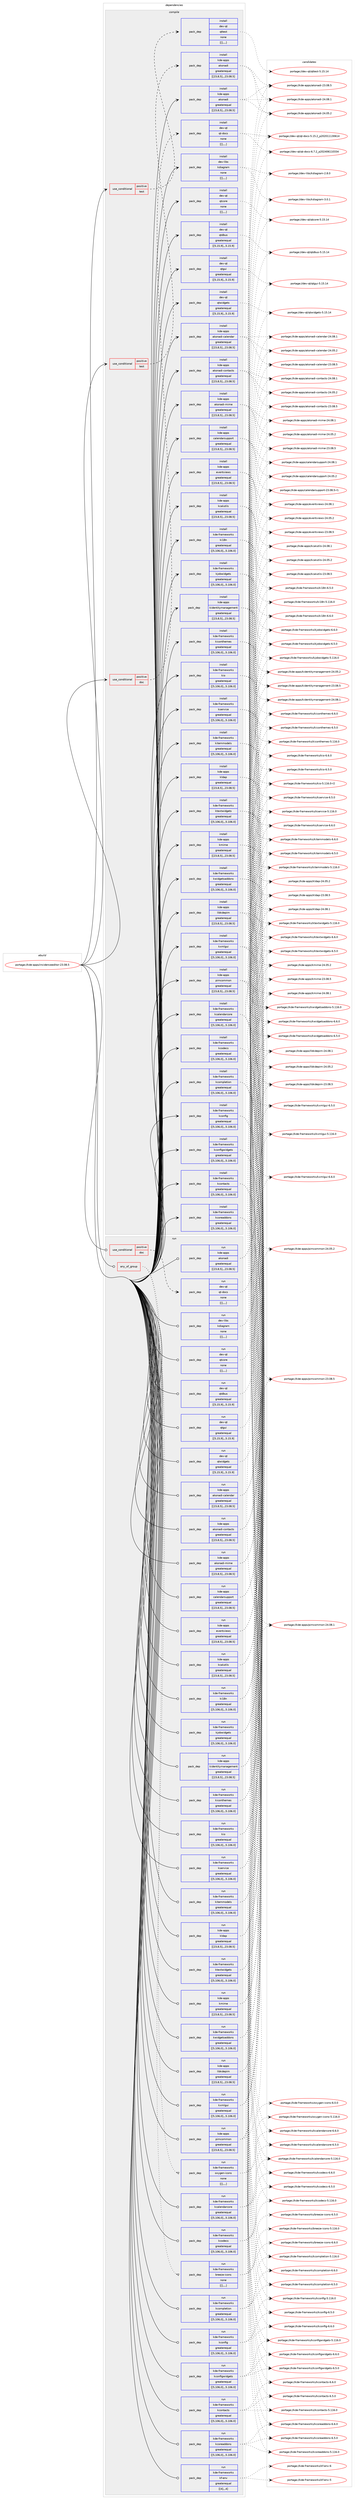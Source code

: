digraph prolog {

# *************
# Graph options
# *************

newrank=true;
concentrate=true;
compound=true;
graph [rankdir=LR,fontname=Helvetica,fontsize=10,ranksep=1.5];#, ranksep=2.5, nodesep=0.2];
edge  [arrowhead=vee];
node  [fontname=Helvetica,fontsize=10];

# **********
# The ebuild
# **********

subgraph cluster_leftcol {
color=gray;
label=<<i>ebuild</i>>;
id [label="portage://kde-apps/incidenceeditor-23.08.5", color=red, width=4, href="../kde-apps/incidenceeditor-23.08.5.svg"];
}

# ****************
# The dependencies
# ****************

subgraph cluster_midcol {
color=gray;
label=<<i>dependencies</i>>;
subgraph cluster_compile {
fillcolor="#eeeeee";
style=filled;
label=<<i>compile</i>>;
subgraph cond68791 {
dependency253692 [label=<<TABLE BORDER="0" CELLBORDER="1" CELLSPACING="0" CELLPADDING="4"><TR><TD ROWSPAN="3" CELLPADDING="10">use_conditional</TD></TR><TR><TD>positive</TD></TR><TR><TD>doc</TD></TR></TABLE>>, shape=none, color=red];
subgraph pack183229 {
dependency253693 [label=<<TABLE BORDER="0" CELLBORDER="1" CELLSPACING="0" CELLPADDING="4" WIDTH="220"><TR><TD ROWSPAN="6" CELLPADDING="30">pack_dep</TD></TR><TR><TD WIDTH="110">install</TD></TR><TR><TD>dev-qt</TD></TR><TR><TD>qt-docs</TD></TR><TR><TD>none</TD></TR><TR><TD>[[],,,,]</TD></TR></TABLE>>, shape=none, color=blue];
}
dependency253692:e -> dependency253693:w [weight=20,style="dashed",arrowhead="vee"];
}
id:e -> dependency253692:w [weight=20,style="solid",arrowhead="vee"];
subgraph cond68792 {
dependency253694 [label=<<TABLE BORDER="0" CELLBORDER="1" CELLSPACING="0" CELLPADDING="4"><TR><TD ROWSPAN="3" CELLPADDING="10">use_conditional</TD></TR><TR><TD>positive</TD></TR><TR><TD>test</TD></TR></TABLE>>, shape=none, color=red];
subgraph pack183230 {
dependency253695 [label=<<TABLE BORDER="0" CELLBORDER="1" CELLSPACING="0" CELLPADDING="4" WIDTH="220"><TR><TD ROWSPAN="6" CELLPADDING="30">pack_dep</TD></TR><TR><TD WIDTH="110">install</TD></TR><TR><TD>dev-qt</TD></TR><TR><TD>qttest</TD></TR><TR><TD>none</TD></TR><TR><TD>[[],,,,]</TD></TR></TABLE>>, shape=none, color=blue];
}
dependency253694:e -> dependency253695:w [weight=20,style="dashed",arrowhead="vee"];
}
id:e -> dependency253694:w [weight=20,style="solid",arrowhead="vee"];
subgraph cond68793 {
dependency253696 [label=<<TABLE BORDER="0" CELLBORDER="1" CELLSPACING="0" CELLPADDING="4"><TR><TD ROWSPAN="3" CELLPADDING="10">use_conditional</TD></TR><TR><TD>positive</TD></TR><TR><TD>test</TD></TR></TABLE>>, shape=none, color=red];
subgraph pack183231 {
dependency253697 [label=<<TABLE BORDER="0" CELLBORDER="1" CELLSPACING="0" CELLPADDING="4" WIDTH="220"><TR><TD ROWSPAN="6" CELLPADDING="30">pack_dep</TD></TR><TR><TD WIDTH="110">install</TD></TR><TR><TD>kde-apps</TD></TR><TR><TD>akonadi</TD></TR><TR><TD>greaterequal</TD></TR><TR><TD>[[23,8,5],,,23.08.5]</TD></TR></TABLE>>, shape=none, color=blue];
}
dependency253696:e -> dependency253697:w [weight=20,style="dashed",arrowhead="vee"];
}
id:e -> dependency253696:w [weight=20,style="solid",arrowhead="vee"];
subgraph pack183232 {
dependency253698 [label=<<TABLE BORDER="0" CELLBORDER="1" CELLSPACING="0" CELLPADDING="4" WIDTH="220"><TR><TD ROWSPAN="6" CELLPADDING="30">pack_dep</TD></TR><TR><TD WIDTH="110">install</TD></TR><TR><TD>dev-libs</TD></TR><TR><TD>kdiagram</TD></TR><TR><TD>none</TD></TR><TR><TD>[[],,,,]</TD></TR></TABLE>>, shape=none, color=blue];
}
id:e -> dependency253698:w [weight=20,style="solid",arrowhead="vee"];
subgraph pack183233 {
dependency253699 [label=<<TABLE BORDER="0" CELLBORDER="1" CELLSPACING="0" CELLPADDING="4" WIDTH="220"><TR><TD ROWSPAN="6" CELLPADDING="30">pack_dep</TD></TR><TR><TD WIDTH="110">install</TD></TR><TR><TD>dev-qt</TD></TR><TR><TD>qtcore</TD></TR><TR><TD>none</TD></TR><TR><TD>[[],,,,]</TD></TR></TABLE>>, shape=none, color=blue];
}
id:e -> dependency253699:w [weight=20,style="solid",arrowhead="vee"];
subgraph pack183234 {
dependency253700 [label=<<TABLE BORDER="0" CELLBORDER="1" CELLSPACING="0" CELLPADDING="4" WIDTH="220"><TR><TD ROWSPAN="6" CELLPADDING="30">pack_dep</TD></TR><TR><TD WIDTH="110">install</TD></TR><TR><TD>dev-qt</TD></TR><TR><TD>qtdbus</TD></TR><TR><TD>greaterequal</TD></TR><TR><TD>[[5,15,9],,,5.15.9]</TD></TR></TABLE>>, shape=none, color=blue];
}
id:e -> dependency253700:w [weight=20,style="solid",arrowhead="vee"];
subgraph pack183235 {
dependency253701 [label=<<TABLE BORDER="0" CELLBORDER="1" CELLSPACING="0" CELLPADDING="4" WIDTH="220"><TR><TD ROWSPAN="6" CELLPADDING="30">pack_dep</TD></TR><TR><TD WIDTH="110">install</TD></TR><TR><TD>dev-qt</TD></TR><TR><TD>qtgui</TD></TR><TR><TD>greaterequal</TD></TR><TR><TD>[[5,15,9],,,5.15.9]</TD></TR></TABLE>>, shape=none, color=blue];
}
id:e -> dependency253701:w [weight=20,style="solid",arrowhead="vee"];
subgraph pack183236 {
dependency253702 [label=<<TABLE BORDER="0" CELLBORDER="1" CELLSPACING="0" CELLPADDING="4" WIDTH="220"><TR><TD ROWSPAN="6" CELLPADDING="30">pack_dep</TD></TR><TR><TD WIDTH="110">install</TD></TR><TR><TD>dev-qt</TD></TR><TR><TD>qtwidgets</TD></TR><TR><TD>greaterequal</TD></TR><TR><TD>[[5,15,9],,,5.15.9]</TD></TR></TABLE>>, shape=none, color=blue];
}
id:e -> dependency253702:w [weight=20,style="solid",arrowhead="vee"];
subgraph pack183237 {
dependency253703 [label=<<TABLE BORDER="0" CELLBORDER="1" CELLSPACING="0" CELLPADDING="4" WIDTH="220"><TR><TD ROWSPAN="6" CELLPADDING="30">pack_dep</TD></TR><TR><TD WIDTH="110">install</TD></TR><TR><TD>kde-apps</TD></TR><TR><TD>akonadi</TD></TR><TR><TD>greaterequal</TD></TR><TR><TD>[[23,8,5],,,23.08.5]</TD></TR></TABLE>>, shape=none, color=blue];
}
id:e -> dependency253703:w [weight=20,style="solid",arrowhead="vee"];
subgraph pack183238 {
dependency253704 [label=<<TABLE BORDER="0" CELLBORDER="1" CELLSPACING="0" CELLPADDING="4" WIDTH="220"><TR><TD ROWSPAN="6" CELLPADDING="30">pack_dep</TD></TR><TR><TD WIDTH="110">install</TD></TR><TR><TD>kde-apps</TD></TR><TR><TD>akonadi-calendar</TD></TR><TR><TD>greaterequal</TD></TR><TR><TD>[[23,8,5],,,23.08.5]</TD></TR></TABLE>>, shape=none, color=blue];
}
id:e -> dependency253704:w [weight=20,style="solid",arrowhead="vee"];
subgraph pack183239 {
dependency253705 [label=<<TABLE BORDER="0" CELLBORDER="1" CELLSPACING="0" CELLPADDING="4" WIDTH="220"><TR><TD ROWSPAN="6" CELLPADDING="30">pack_dep</TD></TR><TR><TD WIDTH="110">install</TD></TR><TR><TD>kde-apps</TD></TR><TR><TD>akonadi-contacts</TD></TR><TR><TD>greaterequal</TD></TR><TR><TD>[[23,8,5],,,23.08.5]</TD></TR></TABLE>>, shape=none, color=blue];
}
id:e -> dependency253705:w [weight=20,style="solid",arrowhead="vee"];
subgraph pack183240 {
dependency253706 [label=<<TABLE BORDER="0" CELLBORDER="1" CELLSPACING="0" CELLPADDING="4" WIDTH="220"><TR><TD ROWSPAN="6" CELLPADDING="30">pack_dep</TD></TR><TR><TD WIDTH="110">install</TD></TR><TR><TD>kde-apps</TD></TR><TR><TD>akonadi-mime</TD></TR><TR><TD>greaterequal</TD></TR><TR><TD>[[23,8,5],,,23.08.5]</TD></TR></TABLE>>, shape=none, color=blue];
}
id:e -> dependency253706:w [weight=20,style="solid",arrowhead="vee"];
subgraph pack183241 {
dependency253707 [label=<<TABLE BORDER="0" CELLBORDER="1" CELLSPACING="0" CELLPADDING="4" WIDTH="220"><TR><TD ROWSPAN="6" CELLPADDING="30">pack_dep</TD></TR><TR><TD WIDTH="110">install</TD></TR><TR><TD>kde-apps</TD></TR><TR><TD>calendarsupport</TD></TR><TR><TD>greaterequal</TD></TR><TR><TD>[[23,8,5],,,23.08.5]</TD></TR></TABLE>>, shape=none, color=blue];
}
id:e -> dependency253707:w [weight=20,style="solid",arrowhead="vee"];
subgraph pack183242 {
dependency253708 [label=<<TABLE BORDER="0" CELLBORDER="1" CELLSPACING="0" CELLPADDING="4" WIDTH="220"><TR><TD ROWSPAN="6" CELLPADDING="30">pack_dep</TD></TR><TR><TD WIDTH="110">install</TD></TR><TR><TD>kde-apps</TD></TR><TR><TD>eventviews</TD></TR><TR><TD>greaterequal</TD></TR><TR><TD>[[23,8,5],,,23.08.5]</TD></TR></TABLE>>, shape=none, color=blue];
}
id:e -> dependency253708:w [weight=20,style="solid",arrowhead="vee"];
subgraph pack183243 {
dependency253709 [label=<<TABLE BORDER="0" CELLBORDER="1" CELLSPACING="0" CELLPADDING="4" WIDTH="220"><TR><TD ROWSPAN="6" CELLPADDING="30">pack_dep</TD></TR><TR><TD WIDTH="110">install</TD></TR><TR><TD>kde-apps</TD></TR><TR><TD>kcalutils</TD></TR><TR><TD>greaterequal</TD></TR><TR><TD>[[23,8,5],,,23.08.5]</TD></TR></TABLE>>, shape=none, color=blue];
}
id:e -> dependency253709:w [weight=20,style="solid",arrowhead="vee"];
subgraph pack183244 {
dependency253710 [label=<<TABLE BORDER="0" CELLBORDER="1" CELLSPACING="0" CELLPADDING="4" WIDTH="220"><TR><TD ROWSPAN="6" CELLPADDING="30">pack_dep</TD></TR><TR><TD WIDTH="110">install</TD></TR><TR><TD>kde-apps</TD></TR><TR><TD>kidentitymanagement</TD></TR><TR><TD>greaterequal</TD></TR><TR><TD>[[23,8,5],,,23.08.5]</TD></TR></TABLE>>, shape=none, color=blue];
}
id:e -> dependency253710:w [weight=20,style="solid",arrowhead="vee"];
subgraph pack183245 {
dependency253711 [label=<<TABLE BORDER="0" CELLBORDER="1" CELLSPACING="0" CELLPADDING="4" WIDTH="220"><TR><TD ROWSPAN="6" CELLPADDING="30">pack_dep</TD></TR><TR><TD WIDTH="110">install</TD></TR><TR><TD>kde-apps</TD></TR><TR><TD>kldap</TD></TR><TR><TD>greaterequal</TD></TR><TR><TD>[[23,8,5],,,23.08.5]</TD></TR></TABLE>>, shape=none, color=blue];
}
id:e -> dependency253711:w [weight=20,style="solid",arrowhead="vee"];
subgraph pack183246 {
dependency253712 [label=<<TABLE BORDER="0" CELLBORDER="1" CELLSPACING="0" CELLPADDING="4" WIDTH="220"><TR><TD ROWSPAN="6" CELLPADDING="30">pack_dep</TD></TR><TR><TD WIDTH="110">install</TD></TR><TR><TD>kde-apps</TD></TR><TR><TD>kmime</TD></TR><TR><TD>greaterequal</TD></TR><TR><TD>[[23,8,5],,,23.08.5]</TD></TR></TABLE>>, shape=none, color=blue];
}
id:e -> dependency253712:w [weight=20,style="solid",arrowhead="vee"];
subgraph pack183247 {
dependency253713 [label=<<TABLE BORDER="0" CELLBORDER="1" CELLSPACING="0" CELLPADDING="4" WIDTH="220"><TR><TD ROWSPAN="6" CELLPADDING="30">pack_dep</TD></TR><TR><TD WIDTH="110">install</TD></TR><TR><TD>kde-apps</TD></TR><TR><TD>libkdepim</TD></TR><TR><TD>greaterequal</TD></TR><TR><TD>[[23,8,5],,,23.08.5]</TD></TR></TABLE>>, shape=none, color=blue];
}
id:e -> dependency253713:w [weight=20,style="solid",arrowhead="vee"];
subgraph pack183248 {
dependency253714 [label=<<TABLE BORDER="0" CELLBORDER="1" CELLSPACING="0" CELLPADDING="4" WIDTH="220"><TR><TD ROWSPAN="6" CELLPADDING="30">pack_dep</TD></TR><TR><TD WIDTH="110">install</TD></TR><TR><TD>kde-apps</TD></TR><TR><TD>pimcommon</TD></TR><TR><TD>greaterequal</TD></TR><TR><TD>[[23,8,5],,,23.08.5]</TD></TR></TABLE>>, shape=none, color=blue];
}
id:e -> dependency253714:w [weight=20,style="solid",arrowhead="vee"];
subgraph pack183249 {
dependency253715 [label=<<TABLE BORDER="0" CELLBORDER="1" CELLSPACING="0" CELLPADDING="4" WIDTH="220"><TR><TD ROWSPAN="6" CELLPADDING="30">pack_dep</TD></TR><TR><TD WIDTH="110">install</TD></TR><TR><TD>kde-frameworks</TD></TR><TR><TD>kcalendarcore</TD></TR><TR><TD>greaterequal</TD></TR><TR><TD>[[5,106,0],,,5.106.0]</TD></TR></TABLE>>, shape=none, color=blue];
}
id:e -> dependency253715:w [weight=20,style="solid",arrowhead="vee"];
subgraph pack183250 {
dependency253716 [label=<<TABLE BORDER="0" CELLBORDER="1" CELLSPACING="0" CELLPADDING="4" WIDTH="220"><TR><TD ROWSPAN="6" CELLPADDING="30">pack_dep</TD></TR><TR><TD WIDTH="110">install</TD></TR><TR><TD>kde-frameworks</TD></TR><TR><TD>kcodecs</TD></TR><TR><TD>greaterequal</TD></TR><TR><TD>[[5,106,0],,,5.106.0]</TD></TR></TABLE>>, shape=none, color=blue];
}
id:e -> dependency253716:w [weight=20,style="solid",arrowhead="vee"];
subgraph pack183251 {
dependency253717 [label=<<TABLE BORDER="0" CELLBORDER="1" CELLSPACING="0" CELLPADDING="4" WIDTH="220"><TR><TD ROWSPAN="6" CELLPADDING="30">pack_dep</TD></TR><TR><TD WIDTH="110">install</TD></TR><TR><TD>kde-frameworks</TD></TR><TR><TD>kcompletion</TD></TR><TR><TD>greaterequal</TD></TR><TR><TD>[[5,106,0],,,5.106.0]</TD></TR></TABLE>>, shape=none, color=blue];
}
id:e -> dependency253717:w [weight=20,style="solid",arrowhead="vee"];
subgraph pack183252 {
dependency253718 [label=<<TABLE BORDER="0" CELLBORDER="1" CELLSPACING="0" CELLPADDING="4" WIDTH="220"><TR><TD ROWSPAN="6" CELLPADDING="30">pack_dep</TD></TR><TR><TD WIDTH="110">install</TD></TR><TR><TD>kde-frameworks</TD></TR><TR><TD>kconfig</TD></TR><TR><TD>greaterequal</TD></TR><TR><TD>[[5,106,0],,,5.106.0]</TD></TR></TABLE>>, shape=none, color=blue];
}
id:e -> dependency253718:w [weight=20,style="solid",arrowhead="vee"];
subgraph pack183253 {
dependency253719 [label=<<TABLE BORDER="0" CELLBORDER="1" CELLSPACING="0" CELLPADDING="4" WIDTH="220"><TR><TD ROWSPAN="6" CELLPADDING="30">pack_dep</TD></TR><TR><TD WIDTH="110">install</TD></TR><TR><TD>kde-frameworks</TD></TR><TR><TD>kconfigwidgets</TD></TR><TR><TD>greaterequal</TD></TR><TR><TD>[[5,106,0],,,5.106.0]</TD></TR></TABLE>>, shape=none, color=blue];
}
id:e -> dependency253719:w [weight=20,style="solid",arrowhead="vee"];
subgraph pack183254 {
dependency253720 [label=<<TABLE BORDER="0" CELLBORDER="1" CELLSPACING="0" CELLPADDING="4" WIDTH="220"><TR><TD ROWSPAN="6" CELLPADDING="30">pack_dep</TD></TR><TR><TD WIDTH="110">install</TD></TR><TR><TD>kde-frameworks</TD></TR><TR><TD>kcontacts</TD></TR><TR><TD>greaterequal</TD></TR><TR><TD>[[5,106,0],,,5.106.0]</TD></TR></TABLE>>, shape=none, color=blue];
}
id:e -> dependency253720:w [weight=20,style="solid",arrowhead="vee"];
subgraph pack183255 {
dependency253721 [label=<<TABLE BORDER="0" CELLBORDER="1" CELLSPACING="0" CELLPADDING="4" WIDTH="220"><TR><TD ROWSPAN="6" CELLPADDING="30">pack_dep</TD></TR><TR><TD WIDTH="110">install</TD></TR><TR><TD>kde-frameworks</TD></TR><TR><TD>kcoreaddons</TD></TR><TR><TD>greaterequal</TD></TR><TR><TD>[[5,106,0],,,5.106.0]</TD></TR></TABLE>>, shape=none, color=blue];
}
id:e -> dependency253721:w [weight=20,style="solid",arrowhead="vee"];
subgraph pack183256 {
dependency253722 [label=<<TABLE BORDER="0" CELLBORDER="1" CELLSPACING="0" CELLPADDING="4" WIDTH="220"><TR><TD ROWSPAN="6" CELLPADDING="30">pack_dep</TD></TR><TR><TD WIDTH="110">install</TD></TR><TR><TD>kde-frameworks</TD></TR><TR><TD>ki18n</TD></TR><TR><TD>greaterequal</TD></TR><TR><TD>[[5,106,0],,,5.106.0]</TD></TR></TABLE>>, shape=none, color=blue];
}
id:e -> dependency253722:w [weight=20,style="solid",arrowhead="vee"];
subgraph pack183257 {
dependency253723 [label=<<TABLE BORDER="0" CELLBORDER="1" CELLSPACING="0" CELLPADDING="4" WIDTH="220"><TR><TD ROWSPAN="6" CELLPADDING="30">pack_dep</TD></TR><TR><TD WIDTH="110">install</TD></TR><TR><TD>kde-frameworks</TD></TR><TR><TD>kiconthemes</TD></TR><TR><TD>greaterequal</TD></TR><TR><TD>[[5,106,0],,,5.106.0]</TD></TR></TABLE>>, shape=none, color=blue];
}
id:e -> dependency253723:w [weight=20,style="solid",arrowhead="vee"];
subgraph pack183258 {
dependency253724 [label=<<TABLE BORDER="0" CELLBORDER="1" CELLSPACING="0" CELLPADDING="4" WIDTH="220"><TR><TD ROWSPAN="6" CELLPADDING="30">pack_dep</TD></TR><TR><TD WIDTH="110">install</TD></TR><TR><TD>kde-frameworks</TD></TR><TR><TD>kio</TD></TR><TR><TD>greaterequal</TD></TR><TR><TD>[[5,106,0],,,5.106.0]</TD></TR></TABLE>>, shape=none, color=blue];
}
id:e -> dependency253724:w [weight=20,style="solid",arrowhead="vee"];
subgraph pack183259 {
dependency253725 [label=<<TABLE BORDER="0" CELLBORDER="1" CELLSPACING="0" CELLPADDING="4" WIDTH="220"><TR><TD ROWSPAN="6" CELLPADDING="30">pack_dep</TD></TR><TR><TD WIDTH="110">install</TD></TR><TR><TD>kde-frameworks</TD></TR><TR><TD>kitemmodels</TD></TR><TR><TD>greaterequal</TD></TR><TR><TD>[[5,106,0],,,5.106.0]</TD></TR></TABLE>>, shape=none, color=blue];
}
id:e -> dependency253725:w [weight=20,style="solid",arrowhead="vee"];
subgraph pack183260 {
dependency253726 [label=<<TABLE BORDER="0" CELLBORDER="1" CELLSPACING="0" CELLPADDING="4" WIDTH="220"><TR><TD ROWSPAN="6" CELLPADDING="30">pack_dep</TD></TR><TR><TD WIDTH="110">install</TD></TR><TR><TD>kde-frameworks</TD></TR><TR><TD>kjobwidgets</TD></TR><TR><TD>greaterequal</TD></TR><TR><TD>[[5,106,0],,,5.106.0]</TD></TR></TABLE>>, shape=none, color=blue];
}
id:e -> dependency253726:w [weight=20,style="solid",arrowhead="vee"];
subgraph pack183261 {
dependency253727 [label=<<TABLE BORDER="0" CELLBORDER="1" CELLSPACING="0" CELLPADDING="4" WIDTH="220"><TR><TD ROWSPAN="6" CELLPADDING="30">pack_dep</TD></TR><TR><TD WIDTH="110">install</TD></TR><TR><TD>kde-frameworks</TD></TR><TR><TD>kservice</TD></TR><TR><TD>greaterequal</TD></TR><TR><TD>[[5,106,0],,,5.106.0]</TD></TR></TABLE>>, shape=none, color=blue];
}
id:e -> dependency253727:w [weight=20,style="solid",arrowhead="vee"];
subgraph pack183262 {
dependency253728 [label=<<TABLE BORDER="0" CELLBORDER="1" CELLSPACING="0" CELLPADDING="4" WIDTH="220"><TR><TD ROWSPAN="6" CELLPADDING="30">pack_dep</TD></TR><TR><TD WIDTH="110">install</TD></TR><TR><TD>kde-frameworks</TD></TR><TR><TD>ktextwidgets</TD></TR><TR><TD>greaterequal</TD></TR><TR><TD>[[5,106,0],,,5.106.0]</TD></TR></TABLE>>, shape=none, color=blue];
}
id:e -> dependency253728:w [weight=20,style="solid",arrowhead="vee"];
subgraph pack183263 {
dependency253729 [label=<<TABLE BORDER="0" CELLBORDER="1" CELLSPACING="0" CELLPADDING="4" WIDTH="220"><TR><TD ROWSPAN="6" CELLPADDING="30">pack_dep</TD></TR><TR><TD WIDTH="110">install</TD></TR><TR><TD>kde-frameworks</TD></TR><TR><TD>kwidgetsaddons</TD></TR><TR><TD>greaterequal</TD></TR><TR><TD>[[5,106,0],,,5.106.0]</TD></TR></TABLE>>, shape=none, color=blue];
}
id:e -> dependency253729:w [weight=20,style="solid",arrowhead="vee"];
subgraph pack183264 {
dependency253730 [label=<<TABLE BORDER="0" CELLBORDER="1" CELLSPACING="0" CELLPADDING="4" WIDTH="220"><TR><TD ROWSPAN="6" CELLPADDING="30">pack_dep</TD></TR><TR><TD WIDTH="110">install</TD></TR><TR><TD>kde-frameworks</TD></TR><TR><TD>kxmlgui</TD></TR><TR><TD>greaterequal</TD></TR><TR><TD>[[5,106,0],,,5.106.0]</TD></TR></TABLE>>, shape=none, color=blue];
}
id:e -> dependency253730:w [weight=20,style="solid",arrowhead="vee"];
}
subgraph cluster_compileandrun {
fillcolor="#eeeeee";
style=filled;
label=<<i>compile and run</i>>;
}
subgraph cluster_run {
fillcolor="#eeeeee";
style=filled;
label=<<i>run</i>>;
subgraph any1512 {
dependency253731 [label=<<TABLE BORDER="0" CELLBORDER="1" CELLSPACING="0" CELLPADDING="4"><TR><TD CELLPADDING="10">any_of_group</TD></TR></TABLE>>, shape=none, color=red];subgraph pack183265 {
dependency253732 [label=<<TABLE BORDER="0" CELLBORDER="1" CELLSPACING="0" CELLPADDING="4" WIDTH="220"><TR><TD ROWSPAN="6" CELLPADDING="30">pack_dep</TD></TR><TR><TD WIDTH="110">run</TD></TR><TR><TD>kde-frameworks</TD></TR><TR><TD>breeze-icons</TD></TR><TR><TD>none</TD></TR><TR><TD>[[],,,,]</TD></TR></TABLE>>, shape=none, color=blue];
}
dependency253731:e -> dependency253732:w [weight=20,style="dotted",arrowhead="oinv"];
subgraph pack183266 {
dependency253733 [label=<<TABLE BORDER="0" CELLBORDER="1" CELLSPACING="0" CELLPADDING="4" WIDTH="220"><TR><TD ROWSPAN="6" CELLPADDING="30">pack_dep</TD></TR><TR><TD WIDTH="110">run</TD></TR><TR><TD>kde-frameworks</TD></TR><TR><TD>oxygen-icons</TD></TR><TR><TD>none</TD></TR><TR><TD>[[],,,,]</TD></TR></TABLE>>, shape=none, color=blue];
}
dependency253731:e -> dependency253733:w [weight=20,style="dotted",arrowhead="oinv"];
}
id:e -> dependency253731:w [weight=20,style="solid",arrowhead="odot"];
subgraph cond68794 {
dependency253734 [label=<<TABLE BORDER="0" CELLBORDER="1" CELLSPACING="0" CELLPADDING="4"><TR><TD ROWSPAN="3" CELLPADDING="10">use_conditional</TD></TR><TR><TD>positive</TD></TR><TR><TD>doc</TD></TR></TABLE>>, shape=none, color=red];
subgraph pack183267 {
dependency253735 [label=<<TABLE BORDER="0" CELLBORDER="1" CELLSPACING="0" CELLPADDING="4" WIDTH="220"><TR><TD ROWSPAN="6" CELLPADDING="30">pack_dep</TD></TR><TR><TD WIDTH="110">run</TD></TR><TR><TD>dev-qt</TD></TR><TR><TD>qt-docs</TD></TR><TR><TD>none</TD></TR><TR><TD>[[],,,,]</TD></TR></TABLE>>, shape=none, color=blue];
}
dependency253734:e -> dependency253735:w [weight=20,style="dashed",arrowhead="vee"];
}
id:e -> dependency253734:w [weight=20,style="solid",arrowhead="odot"];
subgraph pack183268 {
dependency253736 [label=<<TABLE BORDER="0" CELLBORDER="1" CELLSPACING="0" CELLPADDING="4" WIDTH="220"><TR><TD ROWSPAN="6" CELLPADDING="30">pack_dep</TD></TR><TR><TD WIDTH="110">run</TD></TR><TR><TD>dev-libs</TD></TR><TR><TD>kdiagram</TD></TR><TR><TD>none</TD></TR><TR><TD>[[],,,,]</TD></TR></TABLE>>, shape=none, color=blue];
}
id:e -> dependency253736:w [weight=20,style="solid",arrowhead="odot"];
subgraph pack183269 {
dependency253737 [label=<<TABLE BORDER="0" CELLBORDER="1" CELLSPACING="0" CELLPADDING="4" WIDTH="220"><TR><TD ROWSPAN="6" CELLPADDING="30">pack_dep</TD></TR><TR><TD WIDTH="110">run</TD></TR><TR><TD>dev-qt</TD></TR><TR><TD>qtcore</TD></TR><TR><TD>none</TD></TR><TR><TD>[[],,,,]</TD></TR></TABLE>>, shape=none, color=blue];
}
id:e -> dependency253737:w [weight=20,style="solid",arrowhead="odot"];
subgraph pack183270 {
dependency253738 [label=<<TABLE BORDER="0" CELLBORDER="1" CELLSPACING="0" CELLPADDING="4" WIDTH="220"><TR><TD ROWSPAN="6" CELLPADDING="30">pack_dep</TD></TR><TR><TD WIDTH="110">run</TD></TR><TR><TD>dev-qt</TD></TR><TR><TD>qtdbus</TD></TR><TR><TD>greaterequal</TD></TR><TR><TD>[[5,15,9],,,5.15.9]</TD></TR></TABLE>>, shape=none, color=blue];
}
id:e -> dependency253738:w [weight=20,style="solid",arrowhead="odot"];
subgraph pack183271 {
dependency253739 [label=<<TABLE BORDER="0" CELLBORDER="1" CELLSPACING="0" CELLPADDING="4" WIDTH="220"><TR><TD ROWSPAN="6" CELLPADDING="30">pack_dep</TD></TR><TR><TD WIDTH="110">run</TD></TR><TR><TD>dev-qt</TD></TR><TR><TD>qtgui</TD></TR><TR><TD>greaterequal</TD></TR><TR><TD>[[5,15,9],,,5.15.9]</TD></TR></TABLE>>, shape=none, color=blue];
}
id:e -> dependency253739:w [weight=20,style="solid",arrowhead="odot"];
subgraph pack183272 {
dependency253740 [label=<<TABLE BORDER="0" CELLBORDER="1" CELLSPACING="0" CELLPADDING="4" WIDTH="220"><TR><TD ROWSPAN="6" CELLPADDING="30">pack_dep</TD></TR><TR><TD WIDTH="110">run</TD></TR><TR><TD>dev-qt</TD></TR><TR><TD>qtwidgets</TD></TR><TR><TD>greaterequal</TD></TR><TR><TD>[[5,15,9],,,5.15.9]</TD></TR></TABLE>>, shape=none, color=blue];
}
id:e -> dependency253740:w [weight=20,style="solid",arrowhead="odot"];
subgraph pack183273 {
dependency253741 [label=<<TABLE BORDER="0" CELLBORDER="1" CELLSPACING="0" CELLPADDING="4" WIDTH="220"><TR><TD ROWSPAN="6" CELLPADDING="30">pack_dep</TD></TR><TR><TD WIDTH="110">run</TD></TR><TR><TD>kde-apps</TD></TR><TR><TD>akonadi</TD></TR><TR><TD>greaterequal</TD></TR><TR><TD>[[23,8,5],,,23.08.5]</TD></TR></TABLE>>, shape=none, color=blue];
}
id:e -> dependency253741:w [weight=20,style="solid",arrowhead="odot"];
subgraph pack183274 {
dependency253742 [label=<<TABLE BORDER="0" CELLBORDER="1" CELLSPACING="0" CELLPADDING="4" WIDTH="220"><TR><TD ROWSPAN="6" CELLPADDING="30">pack_dep</TD></TR><TR><TD WIDTH="110">run</TD></TR><TR><TD>kde-apps</TD></TR><TR><TD>akonadi-calendar</TD></TR><TR><TD>greaterequal</TD></TR><TR><TD>[[23,8,5],,,23.08.5]</TD></TR></TABLE>>, shape=none, color=blue];
}
id:e -> dependency253742:w [weight=20,style="solid",arrowhead="odot"];
subgraph pack183275 {
dependency253743 [label=<<TABLE BORDER="0" CELLBORDER="1" CELLSPACING="0" CELLPADDING="4" WIDTH="220"><TR><TD ROWSPAN="6" CELLPADDING="30">pack_dep</TD></TR><TR><TD WIDTH="110">run</TD></TR><TR><TD>kde-apps</TD></TR><TR><TD>akonadi-contacts</TD></TR><TR><TD>greaterequal</TD></TR><TR><TD>[[23,8,5],,,23.08.5]</TD></TR></TABLE>>, shape=none, color=blue];
}
id:e -> dependency253743:w [weight=20,style="solid",arrowhead="odot"];
subgraph pack183276 {
dependency253744 [label=<<TABLE BORDER="0" CELLBORDER="1" CELLSPACING="0" CELLPADDING="4" WIDTH="220"><TR><TD ROWSPAN="6" CELLPADDING="30">pack_dep</TD></TR><TR><TD WIDTH="110">run</TD></TR><TR><TD>kde-apps</TD></TR><TR><TD>akonadi-mime</TD></TR><TR><TD>greaterequal</TD></TR><TR><TD>[[23,8,5],,,23.08.5]</TD></TR></TABLE>>, shape=none, color=blue];
}
id:e -> dependency253744:w [weight=20,style="solid",arrowhead="odot"];
subgraph pack183277 {
dependency253745 [label=<<TABLE BORDER="0" CELLBORDER="1" CELLSPACING="0" CELLPADDING="4" WIDTH="220"><TR><TD ROWSPAN="6" CELLPADDING="30">pack_dep</TD></TR><TR><TD WIDTH="110">run</TD></TR><TR><TD>kde-apps</TD></TR><TR><TD>calendarsupport</TD></TR><TR><TD>greaterequal</TD></TR><TR><TD>[[23,8,5],,,23.08.5]</TD></TR></TABLE>>, shape=none, color=blue];
}
id:e -> dependency253745:w [weight=20,style="solid",arrowhead="odot"];
subgraph pack183278 {
dependency253746 [label=<<TABLE BORDER="0" CELLBORDER="1" CELLSPACING="0" CELLPADDING="4" WIDTH="220"><TR><TD ROWSPAN="6" CELLPADDING="30">pack_dep</TD></TR><TR><TD WIDTH="110">run</TD></TR><TR><TD>kde-apps</TD></TR><TR><TD>eventviews</TD></TR><TR><TD>greaterequal</TD></TR><TR><TD>[[23,8,5],,,23.08.5]</TD></TR></TABLE>>, shape=none, color=blue];
}
id:e -> dependency253746:w [weight=20,style="solid",arrowhead="odot"];
subgraph pack183279 {
dependency253747 [label=<<TABLE BORDER="0" CELLBORDER="1" CELLSPACING="0" CELLPADDING="4" WIDTH="220"><TR><TD ROWSPAN="6" CELLPADDING="30">pack_dep</TD></TR><TR><TD WIDTH="110">run</TD></TR><TR><TD>kde-apps</TD></TR><TR><TD>kcalutils</TD></TR><TR><TD>greaterequal</TD></TR><TR><TD>[[23,8,5],,,23.08.5]</TD></TR></TABLE>>, shape=none, color=blue];
}
id:e -> dependency253747:w [weight=20,style="solid",arrowhead="odot"];
subgraph pack183280 {
dependency253748 [label=<<TABLE BORDER="0" CELLBORDER="1" CELLSPACING="0" CELLPADDING="4" WIDTH="220"><TR><TD ROWSPAN="6" CELLPADDING="30">pack_dep</TD></TR><TR><TD WIDTH="110">run</TD></TR><TR><TD>kde-apps</TD></TR><TR><TD>kidentitymanagement</TD></TR><TR><TD>greaterequal</TD></TR><TR><TD>[[23,8,5],,,23.08.5]</TD></TR></TABLE>>, shape=none, color=blue];
}
id:e -> dependency253748:w [weight=20,style="solid",arrowhead="odot"];
subgraph pack183281 {
dependency253749 [label=<<TABLE BORDER="0" CELLBORDER="1" CELLSPACING="0" CELLPADDING="4" WIDTH="220"><TR><TD ROWSPAN="6" CELLPADDING="30">pack_dep</TD></TR><TR><TD WIDTH="110">run</TD></TR><TR><TD>kde-apps</TD></TR><TR><TD>kldap</TD></TR><TR><TD>greaterequal</TD></TR><TR><TD>[[23,8,5],,,23.08.5]</TD></TR></TABLE>>, shape=none, color=blue];
}
id:e -> dependency253749:w [weight=20,style="solid",arrowhead="odot"];
subgraph pack183282 {
dependency253750 [label=<<TABLE BORDER="0" CELLBORDER="1" CELLSPACING="0" CELLPADDING="4" WIDTH="220"><TR><TD ROWSPAN="6" CELLPADDING="30">pack_dep</TD></TR><TR><TD WIDTH="110">run</TD></TR><TR><TD>kde-apps</TD></TR><TR><TD>kmime</TD></TR><TR><TD>greaterequal</TD></TR><TR><TD>[[23,8,5],,,23.08.5]</TD></TR></TABLE>>, shape=none, color=blue];
}
id:e -> dependency253750:w [weight=20,style="solid",arrowhead="odot"];
subgraph pack183283 {
dependency253751 [label=<<TABLE BORDER="0" CELLBORDER="1" CELLSPACING="0" CELLPADDING="4" WIDTH="220"><TR><TD ROWSPAN="6" CELLPADDING="30">pack_dep</TD></TR><TR><TD WIDTH="110">run</TD></TR><TR><TD>kde-apps</TD></TR><TR><TD>libkdepim</TD></TR><TR><TD>greaterequal</TD></TR><TR><TD>[[23,8,5],,,23.08.5]</TD></TR></TABLE>>, shape=none, color=blue];
}
id:e -> dependency253751:w [weight=20,style="solid",arrowhead="odot"];
subgraph pack183284 {
dependency253752 [label=<<TABLE BORDER="0" CELLBORDER="1" CELLSPACING="0" CELLPADDING="4" WIDTH="220"><TR><TD ROWSPAN="6" CELLPADDING="30">pack_dep</TD></TR><TR><TD WIDTH="110">run</TD></TR><TR><TD>kde-apps</TD></TR><TR><TD>pimcommon</TD></TR><TR><TD>greaterequal</TD></TR><TR><TD>[[23,8,5],,,23.08.5]</TD></TR></TABLE>>, shape=none, color=blue];
}
id:e -> dependency253752:w [weight=20,style="solid",arrowhead="odot"];
subgraph pack183285 {
dependency253753 [label=<<TABLE BORDER="0" CELLBORDER="1" CELLSPACING="0" CELLPADDING="4" WIDTH="220"><TR><TD ROWSPAN="6" CELLPADDING="30">pack_dep</TD></TR><TR><TD WIDTH="110">run</TD></TR><TR><TD>kde-frameworks</TD></TR><TR><TD>kcalendarcore</TD></TR><TR><TD>greaterequal</TD></TR><TR><TD>[[5,106,0],,,5.106.0]</TD></TR></TABLE>>, shape=none, color=blue];
}
id:e -> dependency253753:w [weight=20,style="solid",arrowhead="odot"];
subgraph pack183286 {
dependency253754 [label=<<TABLE BORDER="0" CELLBORDER="1" CELLSPACING="0" CELLPADDING="4" WIDTH="220"><TR><TD ROWSPAN="6" CELLPADDING="30">pack_dep</TD></TR><TR><TD WIDTH="110">run</TD></TR><TR><TD>kde-frameworks</TD></TR><TR><TD>kcodecs</TD></TR><TR><TD>greaterequal</TD></TR><TR><TD>[[5,106,0],,,5.106.0]</TD></TR></TABLE>>, shape=none, color=blue];
}
id:e -> dependency253754:w [weight=20,style="solid",arrowhead="odot"];
subgraph pack183287 {
dependency253755 [label=<<TABLE BORDER="0" CELLBORDER="1" CELLSPACING="0" CELLPADDING="4" WIDTH="220"><TR><TD ROWSPAN="6" CELLPADDING="30">pack_dep</TD></TR><TR><TD WIDTH="110">run</TD></TR><TR><TD>kde-frameworks</TD></TR><TR><TD>kcompletion</TD></TR><TR><TD>greaterequal</TD></TR><TR><TD>[[5,106,0],,,5.106.0]</TD></TR></TABLE>>, shape=none, color=blue];
}
id:e -> dependency253755:w [weight=20,style="solid",arrowhead="odot"];
subgraph pack183288 {
dependency253756 [label=<<TABLE BORDER="0" CELLBORDER="1" CELLSPACING="0" CELLPADDING="4" WIDTH="220"><TR><TD ROWSPAN="6" CELLPADDING="30">pack_dep</TD></TR><TR><TD WIDTH="110">run</TD></TR><TR><TD>kde-frameworks</TD></TR><TR><TD>kconfig</TD></TR><TR><TD>greaterequal</TD></TR><TR><TD>[[5,106,0],,,5.106.0]</TD></TR></TABLE>>, shape=none, color=blue];
}
id:e -> dependency253756:w [weight=20,style="solid",arrowhead="odot"];
subgraph pack183289 {
dependency253757 [label=<<TABLE BORDER="0" CELLBORDER="1" CELLSPACING="0" CELLPADDING="4" WIDTH="220"><TR><TD ROWSPAN="6" CELLPADDING="30">pack_dep</TD></TR><TR><TD WIDTH="110">run</TD></TR><TR><TD>kde-frameworks</TD></TR><TR><TD>kconfigwidgets</TD></TR><TR><TD>greaterequal</TD></TR><TR><TD>[[5,106,0],,,5.106.0]</TD></TR></TABLE>>, shape=none, color=blue];
}
id:e -> dependency253757:w [weight=20,style="solid",arrowhead="odot"];
subgraph pack183290 {
dependency253758 [label=<<TABLE BORDER="0" CELLBORDER="1" CELLSPACING="0" CELLPADDING="4" WIDTH="220"><TR><TD ROWSPAN="6" CELLPADDING="30">pack_dep</TD></TR><TR><TD WIDTH="110">run</TD></TR><TR><TD>kde-frameworks</TD></TR><TR><TD>kcontacts</TD></TR><TR><TD>greaterequal</TD></TR><TR><TD>[[5,106,0],,,5.106.0]</TD></TR></TABLE>>, shape=none, color=blue];
}
id:e -> dependency253758:w [weight=20,style="solid",arrowhead="odot"];
subgraph pack183291 {
dependency253759 [label=<<TABLE BORDER="0" CELLBORDER="1" CELLSPACING="0" CELLPADDING="4" WIDTH="220"><TR><TD ROWSPAN="6" CELLPADDING="30">pack_dep</TD></TR><TR><TD WIDTH="110">run</TD></TR><TR><TD>kde-frameworks</TD></TR><TR><TD>kcoreaddons</TD></TR><TR><TD>greaterequal</TD></TR><TR><TD>[[5,106,0],,,5.106.0]</TD></TR></TABLE>>, shape=none, color=blue];
}
id:e -> dependency253759:w [weight=20,style="solid",arrowhead="odot"];
subgraph pack183292 {
dependency253760 [label=<<TABLE BORDER="0" CELLBORDER="1" CELLSPACING="0" CELLPADDING="4" WIDTH="220"><TR><TD ROWSPAN="6" CELLPADDING="30">pack_dep</TD></TR><TR><TD WIDTH="110">run</TD></TR><TR><TD>kde-frameworks</TD></TR><TR><TD>kf-env</TD></TR><TR><TD>greaterequal</TD></TR><TR><TD>[[4],,,4]</TD></TR></TABLE>>, shape=none, color=blue];
}
id:e -> dependency253760:w [weight=20,style="solid",arrowhead="odot"];
subgraph pack183293 {
dependency253761 [label=<<TABLE BORDER="0" CELLBORDER="1" CELLSPACING="0" CELLPADDING="4" WIDTH="220"><TR><TD ROWSPAN="6" CELLPADDING="30">pack_dep</TD></TR><TR><TD WIDTH="110">run</TD></TR><TR><TD>kde-frameworks</TD></TR><TR><TD>ki18n</TD></TR><TR><TD>greaterequal</TD></TR><TR><TD>[[5,106,0],,,5.106.0]</TD></TR></TABLE>>, shape=none, color=blue];
}
id:e -> dependency253761:w [weight=20,style="solid",arrowhead="odot"];
subgraph pack183294 {
dependency253762 [label=<<TABLE BORDER="0" CELLBORDER="1" CELLSPACING="0" CELLPADDING="4" WIDTH="220"><TR><TD ROWSPAN="6" CELLPADDING="30">pack_dep</TD></TR><TR><TD WIDTH="110">run</TD></TR><TR><TD>kde-frameworks</TD></TR><TR><TD>kiconthemes</TD></TR><TR><TD>greaterequal</TD></TR><TR><TD>[[5,106,0],,,5.106.0]</TD></TR></TABLE>>, shape=none, color=blue];
}
id:e -> dependency253762:w [weight=20,style="solid",arrowhead="odot"];
subgraph pack183295 {
dependency253763 [label=<<TABLE BORDER="0" CELLBORDER="1" CELLSPACING="0" CELLPADDING="4" WIDTH="220"><TR><TD ROWSPAN="6" CELLPADDING="30">pack_dep</TD></TR><TR><TD WIDTH="110">run</TD></TR><TR><TD>kde-frameworks</TD></TR><TR><TD>kio</TD></TR><TR><TD>greaterequal</TD></TR><TR><TD>[[5,106,0],,,5.106.0]</TD></TR></TABLE>>, shape=none, color=blue];
}
id:e -> dependency253763:w [weight=20,style="solid",arrowhead="odot"];
subgraph pack183296 {
dependency253764 [label=<<TABLE BORDER="0" CELLBORDER="1" CELLSPACING="0" CELLPADDING="4" WIDTH="220"><TR><TD ROWSPAN="6" CELLPADDING="30">pack_dep</TD></TR><TR><TD WIDTH="110">run</TD></TR><TR><TD>kde-frameworks</TD></TR><TR><TD>kitemmodels</TD></TR><TR><TD>greaterequal</TD></TR><TR><TD>[[5,106,0],,,5.106.0]</TD></TR></TABLE>>, shape=none, color=blue];
}
id:e -> dependency253764:w [weight=20,style="solid",arrowhead="odot"];
subgraph pack183297 {
dependency253765 [label=<<TABLE BORDER="0" CELLBORDER="1" CELLSPACING="0" CELLPADDING="4" WIDTH="220"><TR><TD ROWSPAN="6" CELLPADDING="30">pack_dep</TD></TR><TR><TD WIDTH="110">run</TD></TR><TR><TD>kde-frameworks</TD></TR><TR><TD>kjobwidgets</TD></TR><TR><TD>greaterequal</TD></TR><TR><TD>[[5,106,0],,,5.106.0]</TD></TR></TABLE>>, shape=none, color=blue];
}
id:e -> dependency253765:w [weight=20,style="solid",arrowhead="odot"];
subgraph pack183298 {
dependency253766 [label=<<TABLE BORDER="0" CELLBORDER="1" CELLSPACING="0" CELLPADDING="4" WIDTH="220"><TR><TD ROWSPAN="6" CELLPADDING="30">pack_dep</TD></TR><TR><TD WIDTH="110">run</TD></TR><TR><TD>kde-frameworks</TD></TR><TR><TD>kservice</TD></TR><TR><TD>greaterequal</TD></TR><TR><TD>[[5,106,0],,,5.106.0]</TD></TR></TABLE>>, shape=none, color=blue];
}
id:e -> dependency253766:w [weight=20,style="solid",arrowhead="odot"];
subgraph pack183299 {
dependency253767 [label=<<TABLE BORDER="0" CELLBORDER="1" CELLSPACING="0" CELLPADDING="4" WIDTH="220"><TR><TD ROWSPAN="6" CELLPADDING="30">pack_dep</TD></TR><TR><TD WIDTH="110">run</TD></TR><TR><TD>kde-frameworks</TD></TR><TR><TD>ktextwidgets</TD></TR><TR><TD>greaterequal</TD></TR><TR><TD>[[5,106,0],,,5.106.0]</TD></TR></TABLE>>, shape=none, color=blue];
}
id:e -> dependency253767:w [weight=20,style="solid",arrowhead="odot"];
subgraph pack183300 {
dependency253768 [label=<<TABLE BORDER="0" CELLBORDER="1" CELLSPACING="0" CELLPADDING="4" WIDTH="220"><TR><TD ROWSPAN="6" CELLPADDING="30">pack_dep</TD></TR><TR><TD WIDTH="110">run</TD></TR><TR><TD>kde-frameworks</TD></TR><TR><TD>kwidgetsaddons</TD></TR><TR><TD>greaterequal</TD></TR><TR><TD>[[5,106,0],,,5.106.0]</TD></TR></TABLE>>, shape=none, color=blue];
}
id:e -> dependency253768:w [weight=20,style="solid",arrowhead="odot"];
subgraph pack183301 {
dependency253769 [label=<<TABLE BORDER="0" CELLBORDER="1" CELLSPACING="0" CELLPADDING="4" WIDTH="220"><TR><TD ROWSPAN="6" CELLPADDING="30">pack_dep</TD></TR><TR><TD WIDTH="110">run</TD></TR><TR><TD>kde-frameworks</TD></TR><TR><TD>kxmlgui</TD></TR><TR><TD>greaterequal</TD></TR><TR><TD>[[5,106,0],,,5.106.0]</TD></TR></TABLE>>, shape=none, color=blue];
}
id:e -> dependency253769:w [weight=20,style="solid",arrowhead="odot"];
}
}

# **************
# The candidates
# **************

subgraph cluster_choices {
rank=same;
color=gray;
label=<<i>candidates</i>>;

subgraph choice183229 {
color=black;
nodesep=1;
choice1001011184511311647113116451001119911545544655465095112504850524854494948515152 [label="portage://dev-qt/qt-docs-6.7.2_p202406110334", color=red, width=4,href="../dev-qt/qt-docs-6.7.2_p202406110334.svg"];
choice100101118451131164711311645100111991154553464953465095112504850484949495148544952 [label="portage://dev-qt/qt-docs-5.15.2_p202011130614", color=red, width=4,href="../dev-qt/qt-docs-5.15.2_p202011130614.svg"];
dependency253693:e -> choice1001011184511311647113116451001119911545544655465095112504850524854494948515152:w [style=dotted,weight="100"];
dependency253693:e -> choice100101118451131164711311645100111991154553464953465095112504850484949495148544952:w [style=dotted,weight="100"];
}
subgraph choice183230 {
color=black;
nodesep=1;
choice10010111845113116471131161161011151164553464953464952 [label="portage://dev-qt/qttest-5.15.14", color=red, width=4,href="../dev-qt/qttest-5.15.14.svg"];
dependency253695:e -> choice10010111845113116471131161161011151164553464953464952:w [style=dotted,weight="100"];
}
subgraph choice183231 {
color=black;
nodesep=1;
choice10710010145971121121154797107111110971001054550524648564649 [label="portage://kde-apps/akonadi-24.08.1", color=red, width=4,href="../kde-apps/akonadi-24.08.1.svg"];
choice10710010145971121121154797107111110971001054550524648534650 [label="portage://kde-apps/akonadi-24.05.2", color=red, width=4,href="../kde-apps/akonadi-24.05.2.svg"];
choice10710010145971121121154797107111110971001054550514648564653 [label="portage://kde-apps/akonadi-23.08.5", color=red, width=4,href="../kde-apps/akonadi-23.08.5.svg"];
dependency253697:e -> choice10710010145971121121154797107111110971001054550524648564649:w [style=dotted,weight="100"];
dependency253697:e -> choice10710010145971121121154797107111110971001054550524648534650:w [style=dotted,weight="100"];
dependency253697:e -> choice10710010145971121121154797107111110971001054550514648564653:w [style=dotted,weight="100"];
}
subgraph choice183232 {
color=black;
nodesep=1;
choice1001011184510810598115471071001059710311497109455146484649 [label="portage://dev-libs/kdiagram-3.0.1", color=red, width=4,href="../dev-libs/kdiagram-3.0.1.svg"];
choice1001011184510810598115471071001059710311497109455046564648 [label="portage://dev-libs/kdiagram-2.8.0", color=red, width=4,href="../dev-libs/kdiagram-2.8.0.svg"];
dependency253698:e -> choice1001011184510810598115471071001059710311497109455146484649:w [style=dotted,weight="100"];
dependency253698:e -> choice1001011184510810598115471071001059710311497109455046564648:w [style=dotted,weight="100"];
}
subgraph choice183233 {
color=black;
nodesep=1;
choice1001011184511311647113116991111141014553464953464952 [label="portage://dev-qt/qtcore-5.15.14", color=red, width=4,href="../dev-qt/qtcore-5.15.14.svg"];
dependency253699:e -> choice1001011184511311647113116991111141014553464953464952:w [style=dotted,weight="100"];
}
subgraph choice183234 {
color=black;
nodesep=1;
choice1001011184511311647113116100981171154553464953464952 [label="portage://dev-qt/qtdbus-5.15.14", color=red, width=4,href="../dev-qt/qtdbus-5.15.14.svg"];
dependency253700:e -> choice1001011184511311647113116100981171154553464953464952:w [style=dotted,weight="100"];
}
subgraph choice183235 {
color=black;
nodesep=1;
choice10010111845113116471131161031171054553464953464952 [label="portage://dev-qt/qtgui-5.15.14", color=red, width=4,href="../dev-qt/qtgui-5.15.14.svg"];
dependency253701:e -> choice10010111845113116471131161031171054553464953464952:w [style=dotted,weight="100"];
}
subgraph choice183236 {
color=black;
nodesep=1;
choice10010111845113116471131161191051001031011161154553464953464952 [label="portage://dev-qt/qtwidgets-5.15.14", color=red, width=4,href="../dev-qt/qtwidgets-5.15.14.svg"];
dependency253702:e -> choice10010111845113116471131161191051001031011161154553464953464952:w [style=dotted,weight="100"];
}
subgraph choice183237 {
color=black;
nodesep=1;
choice10710010145971121121154797107111110971001054550524648564649 [label="portage://kde-apps/akonadi-24.08.1", color=red, width=4,href="../kde-apps/akonadi-24.08.1.svg"];
choice10710010145971121121154797107111110971001054550524648534650 [label="portage://kde-apps/akonadi-24.05.2", color=red, width=4,href="../kde-apps/akonadi-24.05.2.svg"];
choice10710010145971121121154797107111110971001054550514648564653 [label="portage://kde-apps/akonadi-23.08.5", color=red, width=4,href="../kde-apps/akonadi-23.08.5.svg"];
dependency253703:e -> choice10710010145971121121154797107111110971001054550524648564649:w [style=dotted,weight="100"];
dependency253703:e -> choice10710010145971121121154797107111110971001054550524648534650:w [style=dotted,weight="100"];
dependency253703:e -> choice10710010145971121121154797107111110971001054550514648564653:w [style=dotted,weight="100"];
}
subgraph choice183238 {
color=black;
nodesep=1;
choice1071001014597112112115479710711111097100105459997108101110100971144550524648564649 [label="portage://kde-apps/akonadi-calendar-24.08.1", color=red, width=4,href="../kde-apps/akonadi-calendar-24.08.1.svg"];
choice1071001014597112112115479710711111097100105459997108101110100971144550524648534650 [label="portage://kde-apps/akonadi-calendar-24.05.2", color=red, width=4,href="../kde-apps/akonadi-calendar-24.05.2.svg"];
choice1071001014597112112115479710711111097100105459997108101110100971144550514648564653 [label="portage://kde-apps/akonadi-calendar-23.08.5", color=red, width=4,href="../kde-apps/akonadi-calendar-23.08.5.svg"];
dependency253704:e -> choice1071001014597112112115479710711111097100105459997108101110100971144550524648564649:w [style=dotted,weight="100"];
dependency253704:e -> choice1071001014597112112115479710711111097100105459997108101110100971144550524648534650:w [style=dotted,weight="100"];
dependency253704:e -> choice1071001014597112112115479710711111097100105459997108101110100971144550514648564653:w [style=dotted,weight="100"];
}
subgraph choice183239 {
color=black;
nodesep=1;
choice1071001014597112112115479710711111097100105459911111011697991161154550524648564649 [label="portage://kde-apps/akonadi-contacts-24.08.1", color=red, width=4,href="../kde-apps/akonadi-contacts-24.08.1.svg"];
choice1071001014597112112115479710711111097100105459911111011697991161154550524648534650 [label="portage://kde-apps/akonadi-contacts-24.05.2", color=red, width=4,href="../kde-apps/akonadi-contacts-24.05.2.svg"];
choice1071001014597112112115479710711111097100105459911111011697991161154550514648564653 [label="portage://kde-apps/akonadi-contacts-23.08.5", color=red, width=4,href="../kde-apps/akonadi-contacts-23.08.5.svg"];
dependency253705:e -> choice1071001014597112112115479710711111097100105459911111011697991161154550524648564649:w [style=dotted,weight="100"];
dependency253705:e -> choice1071001014597112112115479710711111097100105459911111011697991161154550524648534650:w [style=dotted,weight="100"];
dependency253705:e -> choice1071001014597112112115479710711111097100105459911111011697991161154550514648564653:w [style=dotted,weight="100"];
}
subgraph choice183240 {
color=black;
nodesep=1;
choice1071001014597112112115479710711111097100105451091051091014550524648564649 [label="portage://kde-apps/akonadi-mime-24.08.1", color=red, width=4,href="../kde-apps/akonadi-mime-24.08.1.svg"];
choice1071001014597112112115479710711111097100105451091051091014550524648534650 [label="portage://kde-apps/akonadi-mime-24.05.2", color=red, width=4,href="../kde-apps/akonadi-mime-24.05.2.svg"];
choice1071001014597112112115479710711111097100105451091051091014550514648564653 [label="portage://kde-apps/akonadi-mime-23.08.5", color=red, width=4,href="../kde-apps/akonadi-mime-23.08.5.svg"];
dependency253706:e -> choice1071001014597112112115479710711111097100105451091051091014550524648564649:w [style=dotted,weight="100"];
dependency253706:e -> choice1071001014597112112115479710711111097100105451091051091014550524648534650:w [style=dotted,weight="100"];
dependency253706:e -> choice1071001014597112112115479710711111097100105451091051091014550514648564653:w [style=dotted,weight="100"];
}
subgraph choice183241 {
color=black;
nodesep=1;
choice1071001014597112112115479997108101110100971141151171121121111141164550524648564649 [label="portage://kde-apps/calendarsupport-24.08.1", color=red, width=4,href="../kde-apps/calendarsupport-24.08.1.svg"];
choice1071001014597112112115479997108101110100971141151171121121111141164550524648534650 [label="portage://kde-apps/calendarsupport-24.05.2", color=red, width=4,href="../kde-apps/calendarsupport-24.05.2.svg"];
choice10710010145971121121154799971081011101009711411511711211211111411645505146485646534511449 [label="portage://kde-apps/calendarsupport-23.08.5-r1", color=red, width=4,href="../kde-apps/calendarsupport-23.08.5-r1.svg"];
dependency253707:e -> choice1071001014597112112115479997108101110100971141151171121121111141164550524648564649:w [style=dotted,weight="100"];
dependency253707:e -> choice1071001014597112112115479997108101110100971141151171121121111141164550524648534650:w [style=dotted,weight="100"];
dependency253707:e -> choice10710010145971121121154799971081011101009711411511711211211111411645505146485646534511449:w [style=dotted,weight="100"];
}
subgraph choice183242 {
color=black;
nodesep=1;
choice1071001014597112112115471011181011101161181051011191154550524648564649 [label="portage://kde-apps/eventviews-24.08.1", color=red, width=4,href="../kde-apps/eventviews-24.08.1.svg"];
choice1071001014597112112115471011181011101161181051011191154550524648534650 [label="portage://kde-apps/eventviews-24.05.2", color=red, width=4,href="../kde-apps/eventviews-24.05.2.svg"];
choice1071001014597112112115471011181011101161181051011191154550514648564653 [label="portage://kde-apps/eventviews-23.08.5", color=red, width=4,href="../kde-apps/eventviews-23.08.5.svg"];
dependency253708:e -> choice1071001014597112112115471011181011101161181051011191154550524648564649:w [style=dotted,weight="100"];
dependency253708:e -> choice1071001014597112112115471011181011101161181051011191154550524648534650:w [style=dotted,weight="100"];
dependency253708:e -> choice1071001014597112112115471011181011101161181051011191154550514648564653:w [style=dotted,weight="100"];
}
subgraph choice183243 {
color=black;
nodesep=1;
choice10710010145971121121154710799971081171161051081154550524648564649 [label="portage://kde-apps/kcalutils-24.08.1", color=red, width=4,href="../kde-apps/kcalutils-24.08.1.svg"];
choice10710010145971121121154710799971081171161051081154550524648534650 [label="portage://kde-apps/kcalutils-24.05.2", color=red, width=4,href="../kde-apps/kcalutils-24.05.2.svg"];
choice10710010145971121121154710799971081171161051081154550514648564653 [label="portage://kde-apps/kcalutils-23.08.5", color=red, width=4,href="../kde-apps/kcalutils-23.08.5.svg"];
dependency253709:e -> choice10710010145971121121154710799971081171161051081154550524648564649:w [style=dotted,weight="100"];
dependency253709:e -> choice10710010145971121121154710799971081171161051081154550524648534650:w [style=dotted,weight="100"];
dependency253709:e -> choice10710010145971121121154710799971081171161051081154550514648564653:w [style=dotted,weight="100"];
}
subgraph choice183244 {
color=black;
nodesep=1;
choice10710010145971121121154710710510010111011610511612110997110971031011091011101164550524648564649 [label="portage://kde-apps/kidentitymanagement-24.08.1", color=red, width=4,href="../kde-apps/kidentitymanagement-24.08.1.svg"];
choice10710010145971121121154710710510010111011610511612110997110971031011091011101164550524648534650 [label="portage://kde-apps/kidentitymanagement-24.05.2", color=red, width=4,href="../kde-apps/kidentitymanagement-24.05.2.svg"];
choice10710010145971121121154710710510010111011610511612110997110971031011091011101164550514648564653 [label="portage://kde-apps/kidentitymanagement-23.08.5", color=red, width=4,href="../kde-apps/kidentitymanagement-23.08.5.svg"];
dependency253710:e -> choice10710010145971121121154710710510010111011610511612110997110971031011091011101164550524648564649:w [style=dotted,weight="100"];
dependency253710:e -> choice10710010145971121121154710710510010111011610511612110997110971031011091011101164550524648534650:w [style=dotted,weight="100"];
dependency253710:e -> choice10710010145971121121154710710510010111011610511612110997110971031011091011101164550514648564653:w [style=dotted,weight="100"];
}
subgraph choice183245 {
color=black;
nodesep=1;
choice107100101459711211211547107108100971124550524648564649 [label="portage://kde-apps/kldap-24.08.1", color=red, width=4,href="../kde-apps/kldap-24.08.1.svg"];
choice107100101459711211211547107108100971124550524648534650 [label="portage://kde-apps/kldap-24.05.2", color=red, width=4,href="../kde-apps/kldap-24.05.2.svg"];
choice107100101459711211211547107108100971124550514648564653 [label="portage://kde-apps/kldap-23.08.5", color=red, width=4,href="../kde-apps/kldap-23.08.5.svg"];
dependency253711:e -> choice107100101459711211211547107108100971124550524648564649:w [style=dotted,weight="100"];
dependency253711:e -> choice107100101459711211211547107108100971124550524648534650:w [style=dotted,weight="100"];
dependency253711:e -> choice107100101459711211211547107108100971124550514648564653:w [style=dotted,weight="100"];
}
subgraph choice183246 {
color=black;
nodesep=1;
choice1071001014597112112115471071091051091014550524648564649 [label="portage://kde-apps/kmime-24.08.1", color=red, width=4,href="../kde-apps/kmime-24.08.1.svg"];
choice1071001014597112112115471071091051091014550524648534650 [label="portage://kde-apps/kmime-24.05.2", color=red, width=4,href="../kde-apps/kmime-24.05.2.svg"];
choice1071001014597112112115471071091051091014550514648564653 [label="portage://kde-apps/kmime-23.08.5", color=red, width=4,href="../kde-apps/kmime-23.08.5.svg"];
dependency253712:e -> choice1071001014597112112115471071091051091014550524648564649:w [style=dotted,weight="100"];
dependency253712:e -> choice1071001014597112112115471071091051091014550524648534650:w [style=dotted,weight="100"];
dependency253712:e -> choice1071001014597112112115471071091051091014550514648564653:w [style=dotted,weight="100"];
}
subgraph choice183247 {
color=black;
nodesep=1;
choice107100101459711211211547108105981071001011121051094550524648564649 [label="portage://kde-apps/libkdepim-24.08.1", color=red, width=4,href="../kde-apps/libkdepim-24.08.1.svg"];
choice107100101459711211211547108105981071001011121051094550524648534650 [label="portage://kde-apps/libkdepim-24.05.2", color=red, width=4,href="../kde-apps/libkdepim-24.05.2.svg"];
choice107100101459711211211547108105981071001011121051094550514648564653 [label="portage://kde-apps/libkdepim-23.08.5", color=red, width=4,href="../kde-apps/libkdepim-23.08.5.svg"];
dependency253713:e -> choice107100101459711211211547108105981071001011121051094550524648564649:w [style=dotted,weight="100"];
dependency253713:e -> choice107100101459711211211547108105981071001011121051094550524648534650:w [style=dotted,weight="100"];
dependency253713:e -> choice107100101459711211211547108105981071001011121051094550514648564653:w [style=dotted,weight="100"];
}
subgraph choice183248 {
color=black;
nodesep=1;
choice107100101459711211211547112105109991111091091111104550524648564649 [label="portage://kde-apps/pimcommon-24.08.1", color=red, width=4,href="../kde-apps/pimcommon-24.08.1.svg"];
choice107100101459711211211547112105109991111091091111104550524648534650 [label="portage://kde-apps/pimcommon-24.05.2", color=red, width=4,href="../kde-apps/pimcommon-24.05.2.svg"];
choice107100101459711211211547112105109991111091091111104550514648564653 [label="portage://kde-apps/pimcommon-23.08.5", color=red, width=4,href="../kde-apps/pimcommon-23.08.5.svg"];
dependency253714:e -> choice107100101459711211211547112105109991111091091111104550524648564649:w [style=dotted,weight="100"];
dependency253714:e -> choice107100101459711211211547112105109991111091091111104550524648534650:w [style=dotted,weight="100"];
dependency253714:e -> choice107100101459711211211547112105109991111091091111104550514648564653:w [style=dotted,weight="100"];
}
subgraph choice183249 {
color=black;
nodesep=1;
choice10710010145102114971091011191111141071154710799971081011101009711499111114101455446544648 [label="portage://kde-frameworks/kcalendarcore-6.6.0", color=red, width=4,href="../kde-frameworks/kcalendarcore-6.6.0.svg"];
choice10710010145102114971091011191111141071154710799971081011101009711499111114101455446534648 [label="portage://kde-frameworks/kcalendarcore-6.5.0", color=red, width=4,href="../kde-frameworks/kcalendarcore-6.5.0.svg"];
choice107100101451021149710910111911111410711547107999710810111010097114991111141014553464949544648 [label="portage://kde-frameworks/kcalendarcore-5.116.0", color=red, width=4,href="../kde-frameworks/kcalendarcore-5.116.0.svg"];
dependency253715:e -> choice10710010145102114971091011191111141071154710799971081011101009711499111114101455446544648:w [style=dotted,weight="100"];
dependency253715:e -> choice10710010145102114971091011191111141071154710799971081011101009711499111114101455446534648:w [style=dotted,weight="100"];
dependency253715:e -> choice107100101451021149710910111911111410711547107999710810111010097114991111141014553464949544648:w [style=dotted,weight="100"];
}
subgraph choice183250 {
color=black;
nodesep=1;
choice1071001014510211497109101119111114107115471079911110010199115455446544648 [label="portage://kde-frameworks/kcodecs-6.6.0", color=red, width=4,href="../kde-frameworks/kcodecs-6.6.0.svg"];
choice1071001014510211497109101119111114107115471079911110010199115455446534648 [label="portage://kde-frameworks/kcodecs-6.5.0", color=red, width=4,href="../kde-frameworks/kcodecs-6.5.0.svg"];
choice10710010145102114971091011191111141071154710799111100101991154553464949544648 [label="portage://kde-frameworks/kcodecs-5.116.0", color=red, width=4,href="../kde-frameworks/kcodecs-5.116.0.svg"];
dependency253716:e -> choice1071001014510211497109101119111114107115471079911110010199115455446544648:w [style=dotted,weight="100"];
dependency253716:e -> choice1071001014510211497109101119111114107115471079911110010199115455446534648:w [style=dotted,weight="100"];
dependency253716:e -> choice10710010145102114971091011191111141071154710799111100101991154553464949544648:w [style=dotted,weight="100"];
}
subgraph choice183251 {
color=black;
nodesep=1;
choice10710010145102114971091011191111141071154710799111109112108101116105111110455446544648 [label="portage://kde-frameworks/kcompletion-6.6.0", color=red, width=4,href="../kde-frameworks/kcompletion-6.6.0.svg"];
choice10710010145102114971091011191111141071154710799111109112108101116105111110455446534648 [label="portage://kde-frameworks/kcompletion-6.5.0", color=red, width=4,href="../kde-frameworks/kcompletion-6.5.0.svg"];
choice107100101451021149710910111911111410711547107991111091121081011161051111104553464949544648 [label="portage://kde-frameworks/kcompletion-5.116.0", color=red, width=4,href="../kde-frameworks/kcompletion-5.116.0.svg"];
dependency253717:e -> choice10710010145102114971091011191111141071154710799111109112108101116105111110455446544648:w [style=dotted,weight="100"];
dependency253717:e -> choice10710010145102114971091011191111141071154710799111109112108101116105111110455446534648:w [style=dotted,weight="100"];
dependency253717:e -> choice107100101451021149710910111911111410711547107991111091121081011161051111104553464949544648:w [style=dotted,weight="100"];
}
subgraph choice183252 {
color=black;
nodesep=1;
choice10710010145102114971091011191111141071154710799111110102105103455446544648 [label="portage://kde-frameworks/kconfig-6.6.0", color=red, width=4,href="../kde-frameworks/kconfig-6.6.0.svg"];
choice10710010145102114971091011191111141071154710799111110102105103455446534648 [label="portage://kde-frameworks/kconfig-6.5.0", color=red, width=4,href="../kde-frameworks/kconfig-6.5.0.svg"];
choice107100101451021149710910111911111410711547107991111101021051034553464949544648 [label="portage://kde-frameworks/kconfig-5.116.0", color=red, width=4,href="../kde-frameworks/kconfig-5.116.0.svg"];
dependency253718:e -> choice10710010145102114971091011191111141071154710799111110102105103455446544648:w [style=dotted,weight="100"];
dependency253718:e -> choice10710010145102114971091011191111141071154710799111110102105103455446534648:w [style=dotted,weight="100"];
dependency253718:e -> choice107100101451021149710910111911111410711547107991111101021051034553464949544648:w [style=dotted,weight="100"];
}
subgraph choice183253 {
color=black;
nodesep=1;
choice10710010145102114971091011191111141071154710799111110102105103119105100103101116115455446544648 [label="portage://kde-frameworks/kconfigwidgets-6.6.0", color=red, width=4,href="../kde-frameworks/kconfigwidgets-6.6.0.svg"];
choice10710010145102114971091011191111141071154710799111110102105103119105100103101116115455446534648 [label="portage://kde-frameworks/kconfigwidgets-6.5.0", color=red, width=4,href="../kde-frameworks/kconfigwidgets-6.5.0.svg"];
choice107100101451021149710910111911111410711547107991111101021051031191051001031011161154553464949544648 [label="portage://kde-frameworks/kconfigwidgets-5.116.0", color=red, width=4,href="../kde-frameworks/kconfigwidgets-5.116.0.svg"];
dependency253719:e -> choice10710010145102114971091011191111141071154710799111110102105103119105100103101116115455446544648:w [style=dotted,weight="100"];
dependency253719:e -> choice10710010145102114971091011191111141071154710799111110102105103119105100103101116115455446534648:w [style=dotted,weight="100"];
dependency253719:e -> choice107100101451021149710910111911111410711547107991111101021051031191051001031011161154553464949544648:w [style=dotted,weight="100"];
}
subgraph choice183254 {
color=black;
nodesep=1;
choice107100101451021149710910111911111410711547107991111101169799116115455446544648 [label="portage://kde-frameworks/kcontacts-6.6.0", color=red, width=4,href="../kde-frameworks/kcontacts-6.6.0.svg"];
choice107100101451021149710910111911111410711547107991111101169799116115455446534648 [label="portage://kde-frameworks/kcontacts-6.5.0", color=red, width=4,href="../kde-frameworks/kcontacts-6.5.0.svg"];
choice1071001014510211497109101119111114107115471079911111011697991161154553464949544648 [label="portage://kde-frameworks/kcontacts-5.116.0", color=red, width=4,href="../kde-frameworks/kcontacts-5.116.0.svg"];
dependency253720:e -> choice107100101451021149710910111911111410711547107991111101169799116115455446544648:w [style=dotted,weight="100"];
dependency253720:e -> choice107100101451021149710910111911111410711547107991111101169799116115455446534648:w [style=dotted,weight="100"];
dependency253720:e -> choice1071001014510211497109101119111114107115471079911111011697991161154553464949544648:w [style=dotted,weight="100"];
}
subgraph choice183255 {
color=black;
nodesep=1;
choice1071001014510211497109101119111114107115471079911111410197100100111110115455446544648 [label="portage://kde-frameworks/kcoreaddons-6.6.0", color=red, width=4,href="../kde-frameworks/kcoreaddons-6.6.0.svg"];
choice1071001014510211497109101119111114107115471079911111410197100100111110115455446534648 [label="portage://kde-frameworks/kcoreaddons-6.5.0", color=red, width=4,href="../kde-frameworks/kcoreaddons-6.5.0.svg"];
choice10710010145102114971091011191111141071154710799111114101971001001111101154553464949544648 [label="portage://kde-frameworks/kcoreaddons-5.116.0", color=red, width=4,href="../kde-frameworks/kcoreaddons-5.116.0.svg"];
dependency253721:e -> choice1071001014510211497109101119111114107115471079911111410197100100111110115455446544648:w [style=dotted,weight="100"];
dependency253721:e -> choice1071001014510211497109101119111114107115471079911111410197100100111110115455446534648:w [style=dotted,weight="100"];
dependency253721:e -> choice10710010145102114971091011191111141071154710799111114101971001001111101154553464949544648:w [style=dotted,weight="100"];
}
subgraph choice183256 {
color=black;
nodesep=1;
choice1071001014510211497109101119111114107115471071054956110455446544648 [label="portage://kde-frameworks/ki18n-6.6.0", color=red, width=4,href="../kde-frameworks/ki18n-6.6.0.svg"];
choice1071001014510211497109101119111114107115471071054956110455446534648 [label="portage://kde-frameworks/ki18n-6.5.0", color=red, width=4,href="../kde-frameworks/ki18n-6.5.0.svg"];
choice10710010145102114971091011191111141071154710710549561104553464949544648 [label="portage://kde-frameworks/ki18n-5.116.0", color=red, width=4,href="../kde-frameworks/ki18n-5.116.0.svg"];
dependency253722:e -> choice1071001014510211497109101119111114107115471071054956110455446544648:w [style=dotted,weight="100"];
dependency253722:e -> choice1071001014510211497109101119111114107115471071054956110455446534648:w [style=dotted,weight="100"];
dependency253722:e -> choice10710010145102114971091011191111141071154710710549561104553464949544648:w [style=dotted,weight="100"];
}
subgraph choice183257 {
color=black;
nodesep=1;
choice10710010145102114971091011191111141071154710710599111110116104101109101115455446544648 [label="portage://kde-frameworks/kiconthemes-6.6.0", color=red, width=4,href="../kde-frameworks/kiconthemes-6.6.0.svg"];
choice10710010145102114971091011191111141071154710710599111110116104101109101115455446534648 [label="portage://kde-frameworks/kiconthemes-6.5.0", color=red, width=4,href="../kde-frameworks/kiconthemes-6.5.0.svg"];
choice107100101451021149710910111911111410711547107105991111101161041011091011154553464949544648 [label="portage://kde-frameworks/kiconthemes-5.116.0", color=red, width=4,href="../kde-frameworks/kiconthemes-5.116.0.svg"];
dependency253723:e -> choice10710010145102114971091011191111141071154710710599111110116104101109101115455446544648:w [style=dotted,weight="100"];
dependency253723:e -> choice10710010145102114971091011191111141071154710710599111110116104101109101115455446534648:w [style=dotted,weight="100"];
dependency253723:e -> choice107100101451021149710910111911111410711547107105991111101161041011091011154553464949544648:w [style=dotted,weight="100"];
}
subgraph choice183258 {
color=black;
nodesep=1;
choice107100101451021149710910111911111410711547107105111455446544648 [label="portage://kde-frameworks/kio-6.6.0", color=red, width=4,href="../kde-frameworks/kio-6.6.0.svg"];
choice107100101451021149710910111911111410711547107105111455446534648 [label="portage://kde-frameworks/kio-6.5.0", color=red, width=4,href="../kde-frameworks/kio-6.5.0.svg"];
choice10710010145102114971091011191111141071154710710511145534649495446484511450 [label="portage://kde-frameworks/kio-5.116.0-r2", color=red, width=4,href="../kde-frameworks/kio-5.116.0-r2.svg"];
dependency253724:e -> choice107100101451021149710910111911111410711547107105111455446544648:w [style=dotted,weight="100"];
dependency253724:e -> choice107100101451021149710910111911111410711547107105111455446534648:w [style=dotted,weight="100"];
dependency253724:e -> choice10710010145102114971091011191111141071154710710511145534649495446484511450:w [style=dotted,weight="100"];
}
subgraph choice183259 {
color=black;
nodesep=1;
choice107100101451021149710910111911111410711547107105116101109109111100101108115455446544648 [label="portage://kde-frameworks/kitemmodels-6.6.0", color=red, width=4,href="../kde-frameworks/kitemmodels-6.6.0.svg"];
choice107100101451021149710910111911111410711547107105116101109109111100101108115455446534648 [label="portage://kde-frameworks/kitemmodels-6.5.0", color=red, width=4,href="../kde-frameworks/kitemmodels-6.5.0.svg"];
choice1071001014510211497109101119111114107115471071051161011091091111001011081154553464949544648 [label="portage://kde-frameworks/kitemmodels-5.116.0", color=red, width=4,href="../kde-frameworks/kitemmodels-5.116.0.svg"];
dependency253725:e -> choice107100101451021149710910111911111410711547107105116101109109111100101108115455446544648:w [style=dotted,weight="100"];
dependency253725:e -> choice107100101451021149710910111911111410711547107105116101109109111100101108115455446534648:w [style=dotted,weight="100"];
dependency253725:e -> choice1071001014510211497109101119111114107115471071051161011091091111001011081154553464949544648:w [style=dotted,weight="100"];
}
subgraph choice183260 {
color=black;
nodesep=1;
choice10710010145102114971091011191111141071154710710611198119105100103101116115455446544648 [label="portage://kde-frameworks/kjobwidgets-6.6.0", color=red, width=4,href="../kde-frameworks/kjobwidgets-6.6.0.svg"];
choice10710010145102114971091011191111141071154710710611198119105100103101116115455446534648 [label="portage://kde-frameworks/kjobwidgets-6.5.0", color=red, width=4,href="../kde-frameworks/kjobwidgets-6.5.0.svg"];
choice107100101451021149710910111911111410711547107106111981191051001031011161154553464949544648 [label="portage://kde-frameworks/kjobwidgets-5.116.0", color=red, width=4,href="../kde-frameworks/kjobwidgets-5.116.0.svg"];
dependency253726:e -> choice10710010145102114971091011191111141071154710710611198119105100103101116115455446544648:w [style=dotted,weight="100"];
dependency253726:e -> choice10710010145102114971091011191111141071154710710611198119105100103101116115455446534648:w [style=dotted,weight="100"];
dependency253726:e -> choice107100101451021149710910111911111410711547107106111981191051001031011161154553464949544648:w [style=dotted,weight="100"];
}
subgraph choice183261 {
color=black;
nodesep=1;
choice10710010145102114971091011191111141071154710711510111411810599101455446544648 [label="portage://kde-frameworks/kservice-6.6.0", color=red, width=4,href="../kde-frameworks/kservice-6.6.0.svg"];
choice10710010145102114971091011191111141071154710711510111411810599101455446534648 [label="portage://kde-frameworks/kservice-6.5.0", color=red, width=4,href="../kde-frameworks/kservice-6.5.0.svg"];
choice107100101451021149710910111911111410711547107115101114118105991014553464949544648 [label="portage://kde-frameworks/kservice-5.116.0", color=red, width=4,href="../kde-frameworks/kservice-5.116.0.svg"];
dependency253727:e -> choice10710010145102114971091011191111141071154710711510111411810599101455446544648:w [style=dotted,weight="100"];
dependency253727:e -> choice10710010145102114971091011191111141071154710711510111411810599101455446534648:w [style=dotted,weight="100"];
dependency253727:e -> choice107100101451021149710910111911111410711547107115101114118105991014553464949544648:w [style=dotted,weight="100"];
}
subgraph choice183262 {
color=black;
nodesep=1;
choice107100101451021149710910111911111410711547107116101120116119105100103101116115455446544648 [label="portage://kde-frameworks/ktextwidgets-6.6.0", color=red, width=4,href="../kde-frameworks/ktextwidgets-6.6.0.svg"];
choice107100101451021149710910111911111410711547107116101120116119105100103101116115455446534648 [label="portage://kde-frameworks/ktextwidgets-6.5.0", color=red, width=4,href="../kde-frameworks/ktextwidgets-6.5.0.svg"];
choice1071001014510211497109101119111114107115471071161011201161191051001031011161154553464949544648 [label="portage://kde-frameworks/ktextwidgets-5.116.0", color=red, width=4,href="../kde-frameworks/ktextwidgets-5.116.0.svg"];
dependency253728:e -> choice107100101451021149710910111911111410711547107116101120116119105100103101116115455446544648:w [style=dotted,weight="100"];
dependency253728:e -> choice107100101451021149710910111911111410711547107116101120116119105100103101116115455446534648:w [style=dotted,weight="100"];
dependency253728:e -> choice1071001014510211497109101119111114107115471071161011201161191051001031011161154553464949544648:w [style=dotted,weight="100"];
}
subgraph choice183263 {
color=black;
nodesep=1;
choice10710010145102114971091011191111141071154710711910510010310111611597100100111110115455446544648 [label="portage://kde-frameworks/kwidgetsaddons-6.6.0", color=red, width=4,href="../kde-frameworks/kwidgetsaddons-6.6.0.svg"];
choice10710010145102114971091011191111141071154710711910510010310111611597100100111110115455446534648 [label="portage://kde-frameworks/kwidgetsaddons-6.5.0", color=red, width=4,href="../kde-frameworks/kwidgetsaddons-6.5.0.svg"];
choice107100101451021149710910111911111410711547107119105100103101116115971001001111101154553464949544648 [label="portage://kde-frameworks/kwidgetsaddons-5.116.0", color=red, width=4,href="../kde-frameworks/kwidgetsaddons-5.116.0.svg"];
dependency253729:e -> choice10710010145102114971091011191111141071154710711910510010310111611597100100111110115455446544648:w [style=dotted,weight="100"];
dependency253729:e -> choice10710010145102114971091011191111141071154710711910510010310111611597100100111110115455446534648:w [style=dotted,weight="100"];
dependency253729:e -> choice107100101451021149710910111911111410711547107119105100103101116115971001001111101154553464949544648:w [style=dotted,weight="100"];
}
subgraph choice183264 {
color=black;
nodesep=1;
choice107100101451021149710910111911111410711547107120109108103117105455446544648 [label="portage://kde-frameworks/kxmlgui-6.6.0", color=red, width=4,href="../kde-frameworks/kxmlgui-6.6.0.svg"];
choice107100101451021149710910111911111410711547107120109108103117105455446534648 [label="portage://kde-frameworks/kxmlgui-6.5.0", color=red, width=4,href="../kde-frameworks/kxmlgui-6.5.0.svg"];
choice1071001014510211497109101119111114107115471071201091081031171054553464949544648 [label="portage://kde-frameworks/kxmlgui-5.116.0", color=red, width=4,href="../kde-frameworks/kxmlgui-5.116.0.svg"];
dependency253730:e -> choice107100101451021149710910111911111410711547107120109108103117105455446544648:w [style=dotted,weight="100"];
dependency253730:e -> choice107100101451021149710910111911111410711547107120109108103117105455446534648:w [style=dotted,weight="100"];
dependency253730:e -> choice1071001014510211497109101119111114107115471071201091081031171054553464949544648:w [style=dotted,weight="100"];
}
subgraph choice183265 {
color=black;
nodesep=1;
choice107100101451021149710910111911111410711547981141011011221014510599111110115455446544648 [label="portage://kde-frameworks/breeze-icons-6.6.0", color=red, width=4,href="../kde-frameworks/breeze-icons-6.6.0.svg"];
choice107100101451021149710910111911111410711547981141011011221014510599111110115455446534648 [label="portage://kde-frameworks/breeze-icons-6.5.0", color=red, width=4,href="../kde-frameworks/breeze-icons-6.5.0.svg"];
choice1071001014510211497109101119111114107115479811410110112210145105991111101154553464949544648 [label="portage://kde-frameworks/breeze-icons-5.116.0", color=red, width=4,href="../kde-frameworks/breeze-icons-5.116.0.svg"];
dependency253732:e -> choice107100101451021149710910111911111410711547981141011011221014510599111110115455446544648:w [style=dotted,weight="100"];
dependency253732:e -> choice107100101451021149710910111911111410711547981141011011221014510599111110115455446534648:w [style=dotted,weight="100"];
dependency253732:e -> choice1071001014510211497109101119111114107115479811410110112210145105991111101154553464949544648:w [style=dotted,weight="100"];
}
subgraph choice183266 {
color=black;
nodesep=1;
choice1071001014510211497109101119111114107115471111201211031011104510599111110115455446484648 [label="portage://kde-frameworks/oxygen-icons-6.0.0", color=red, width=4,href="../kde-frameworks/oxygen-icons-6.0.0.svg"];
choice10710010145102114971091011191111141071154711112012110310111045105991111101154553464949544648 [label="portage://kde-frameworks/oxygen-icons-5.116.0", color=red, width=4,href="../kde-frameworks/oxygen-icons-5.116.0.svg"];
dependency253733:e -> choice1071001014510211497109101119111114107115471111201211031011104510599111110115455446484648:w [style=dotted,weight="100"];
dependency253733:e -> choice10710010145102114971091011191111141071154711112012110310111045105991111101154553464949544648:w [style=dotted,weight="100"];
}
subgraph choice183267 {
color=black;
nodesep=1;
choice1001011184511311647113116451001119911545544655465095112504850524854494948515152 [label="portage://dev-qt/qt-docs-6.7.2_p202406110334", color=red, width=4,href="../dev-qt/qt-docs-6.7.2_p202406110334.svg"];
choice100101118451131164711311645100111991154553464953465095112504850484949495148544952 [label="portage://dev-qt/qt-docs-5.15.2_p202011130614", color=red, width=4,href="../dev-qt/qt-docs-5.15.2_p202011130614.svg"];
dependency253735:e -> choice1001011184511311647113116451001119911545544655465095112504850524854494948515152:w [style=dotted,weight="100"];
dependency253735:e -> choice100101118451131164711311645100111991154553464953465095112504850484949495148544952:w [style=dotted,weight="100"];
}
subgraph choice183268 {
color=black;
nodesep=1;
choice1001011184510810598115471071001059710311497109455146484649 [label="portage://dev-libs/kdiagram-3.0.1", color=red, width=4,href="../dev-libs/kdiagram-3.0.1.svg"];
choice1001011184510810598115471071001059710311497109455046564648 [label="portage://dev-libs/kdiagram-2.8.0", color=red, width=4,href="../dev-libs/kdiagram-2.8.0.svg"];
dependency253736:e -> choice1001011184510810598115471071001059710311497109455146484649:w [style=dotted,weight="100"];
dependency253736:e -> choice1001011184510810598115471071001059710311497109455046564648:w [style=dotted,weight="100"];
}
subgraph choice183269 {
color=black;
nodesep=1;
choice1001011184511311647113116991111141014553464953464952 [label="portage://dev-qt/qtcore-5.15.14", color=red, width=4,href="../dev-qt/qtcore-5.15.14.svg"];
dependency253737:e -> choice1001011184511311647113116991111141014553464953464952:w [style=dotted,weight="100"];
}
subgraph choice183270 {
color=black;
nodesep=1;
choice1001011184511311647113116100981171154553464953464952 [label="portage://dev-qt/qtdbus-5.15.14", color=red, width=4,href="../dev-qt/qtdbus-5.15.14.svg"];
dependency253738:e -> choice1001011184511311647113116100981171154553464953464952:w [style=dotted,weight="100"];
}
subgraph choice183271 {
color=black;
nodesep=1;
choice10010111845113116471131161031171054553464953464952 [label="portage://dev-qt/qtgui-5.15.14", color=red, width=4,href="../dev-qt/qtgui-5.15.14.svg"];
dependency253739:e -> choice10010111845113116471131161031171054553464953464952:w [style=dotted,weight="100"];
}
subgraph choice183272 {
color=black;
nodesep=1;
choice10010111845113116471131161191051001031011161154553464953464952 [label="portage://dev-qt/qtwidgets-5.15.14", color=red, width=4,href="../dev-qt/qtwidgets-5.15.14.svg"];
dependency253740:e -> choice10010111845113116471131161191051001031011161154553464953464952:w [style=dotted,weight="100"];
}
subgraph choice183273 {
color=black;
nodesep=1;
choice10710010145971121121154797107111110971001054550524648564649 [label="portage://kde-apps/akonadi-24.08.1", color=red, width=4,href="../kde-apps/akonadi-24.08.1.svg"];
choice10710010145971121121154797107111110971001054550524648534650 [label="portage://kde-apps/akonadi-24.05.2", color=red, width=4,href="../kde-apps/akonadi-24.05.2.svg"];
choice10710010145971121121154797107111110971001054550514648564653 [label="portage://kde-apps/akonadi-23.08.5", color=red, width=4,href="../kde-apps/akonadi-23.08.5.svg"];
dependency253741:e -> choice10710010145971121121154797107111110971001054550524648564649:w [style=dotted,weight="100"];
dependency253741:e -> choice10710010145971121121154797107111110971001054550524648534650:w [style=dotted,weight="100"];
dependency253741:e -> choice10710010145971121121154797107111110971001054550514648564653:w [style=dotted,weight="100"];
}
subgraph choice183274 {
color=black;
nodesep=1;
choice1071001014597112112115479710711111097100105459997108101110100971144550524648564649 [label="portage://kde-apps/akonadi-calendar-24.08.1", color=red, width=4,href="../kde-apps/akonadi-calendar-24.08.1.svg"];
choice1071001014597112112115479710711111097100105459997108101110100971144550524648534650 [label="portage://kde-apps/akonadi-calendar-24.05.2", color=red, width=4,href="../kde-apps/akonadi-calendar-24.05.2.svg"];
choice1071001014597112112115479710711111097100105459997108101110100971144550514648564653 [label="portage://kde-apps/akonadi-calendar-23.08.5", color=red, width=4,href="../kde-apps/akonadi-calendar-23.08.5.svg"];
dependency253742:e -> choice1071001014597112112115479710711111097100105459997108101110100971144550524648564649:w [style=dotted,weight="100"];
dependency253742:e -> choice1071001014597112112115479710711111097100105459997108101110100971144550524648534650:w [style=dotted,weight="100"];
dependency253742:e -> choice1071001014597112112115479710711111097100105459997108101110100971144550514648564653:w [style=dotted,weight="100"];
}
subgraph choice183275 {
color=black;
nodesep=1;
choice1071001014597112112115479710711111097100105459911111011697991161154550524648564649 [label="portage://kde-apps/akonadi-contacts-24.08.1", color=red, width=4,href="../kde-apps/akonadi-contacts-24.08.1.svg"];
choice1071001014597112112115479710711111097100105459911111011697991161154550524648534650 [label="portage://kde-apps/akonadi-contacts-24.05.2", color=red, width=4,href="../kde-apps/akonadi-contacts-24.05.2.svg"];
choice1071001014597112112115479710711111097100105459911111011697991161154550514648564653 [label="portage://kde-apps/akonadi-contacts-23.08.5", color=red, width=4,href="../kde-apps/akonadi-contacts-23.08.5.svg"];
dependency253743:e -> choice1071001014597112112115479710711111097100105459911111011697991161154550524648564649:w [style=dotted,weight="100"];
dependency253743:e -> choice1071001014597112112115479710711111097100105459911111011697991161154550524648534650:w [style=dotted,weight="100"];
dependency253743:e -> choice1071001014597112112115479710711111097100105459911111011697991161154550514648564653:w [style=dotted,weight="100"];
}
subgraph choice183276 {
color=black;
nodesep=1;
choice1071001014597112112115479710711111097100105451091051091014550524648564649 [label="portage://kde-apps/akonadi-mime-24.08.1", color=red, width=4,href="../kde-apps/akonadi-mime-24.08.1.svg"];
choice1071001014597112112115479710711111097100105451091051091014550524648534650 [label="portage://kde-apps/akonadi-mime-24.05.2", color=red, width=4,href="../kde-apps/akonadi-mime-24.05.2.svg"];
choice1071001014597112112115479710711111097100105451091051091014550514648564653 [label="portage://kde-apps/akonadi-mime-23.08.5", color=red, width=4,href="../kde-apps/akonadi-mime-23.08.5.svg"];
dependency253744:e -> choice1071001014597112112115479710711111097100105451091051091014550524648564649:w [style=dotted,weight="100"];
dependency253744:e -> choice1071001014597112112115479710711111097100105451091051091014550524648534650:w [style=dotted,weight="100"];
dependency253744:e -> choice1071001014597112112115479710711111097100105451091051091014550514648564653:w [style=dotted,weight="100"];
}
subgraph choice183277 {
color=black;
nodesep=1;
choice1071001014597112112115479997108101110100971141151171121121111141164550524648564649 [label="portage://kde-apps/calendarsupport-24.08.1", color=red, width=4,href="../kde-apps/calendarsupport-24.08.1.svg"];
choice1071001014597112112115479997108101110100971141151171121121111141164550524648534650 [label="portage://kde-apps/calendarsupport-24.05.2", color=red, width=4,href="../kde-apps/calendarsupport-24.05.2.svg"];
choice10710010145971121121154799971081011101009711411511711211211111411645505146485646534511449 [label="portage://kde-apps/calendarsupport-23.08.5-r1", color=red, width=4,href="../kde-apps/calendarsupport-23.08.5-r1.svg"];
dependency253745:e -> choice1071001014597112112115479997108101110100971141151171121121111141164550524648564649:w [style=dotted,weight="100"];
dependency253745:e -> choice1071001014597112112115479997108101110100971141151171121121111141164550524648534650:w [style=dotted,weight="100"];
dependency253745:e -> choice10710010145971121121154799971081011101009711411511711211211111411645505146485646534511449:w [style=dotted,weight="100"];
}
subgraph choice183278 {
color=black;
nodesep=1;
choice1071001014597112112115471011181011101161181051011191154550524648564649 [label="portage://kde-apps/eventviews-24.08.1", color=red, width=4,href="../kde-apps/eventviews-24.08.1.svg"];
choice1071001014597112112115471011181011101161181051011191154550524648534650 [label="portage://kde-apps/eventviews-24.05.2", color=red, width=4,href="../kde-apps/eventviews-24.05.2.svg"];
choice1071001014597112112115471011181011101161181051011191154550514648564653 [label="portage://kde-apps/eventviews-23.08.5", color=red, width=4,href="../kde-apps/eventviews-23.08.5.svg"];
dependency253746:e -> choice1071001014597112112115471011181011101161181051011191154550524648564649:w [style=dotted,weight="100"];
dependency253746:e -> choice1071001014597112112115471011181011101161181051011191154550524648534650:w [style=dotted,weight="100"];
dependency253746:e -> choice1071001014597112112115471011181011101161181051011191154550514648564653:w [style=dotted,weight="100"];
}
subgraph choice183279 {
color=black;
nodesep=1;
choice10710010145971121121154710799971081171161051081154550524648564649 [label="portage://kde-apps/kcalutils-24.08.1", color=red, width=4,href="../kde-apps/kcalutils-24.08.1.svg"];
choice10710010145971121121154710799971081171161051081154550524648534650 [label="portage://kde-apps/kcalutils-24.05.2", color=red, width=4,href="../kde-apps/kcalutils-24.05.2.svg"];
choice10710010145971121121154710799971081171161051081154550514648564653 [label="portage://kde-apps/kcalutils-23.08.5", color=red, width=4,href="../kde-apps/kcalutils-23.08.5.svg"];
dependency253747:e -> choice10710010145971121121154710799971081171161051081154550524648564649:w [style=dotted,weight="100"];
dependency253747:e -> choice10710010145971121121154710799971081171161051081154550524648534650:w [style=dotted,weight="100"];
dependency253747:e -> choice10710010145971121121154710799971081171161051081154550514648564653:w [style=dotted,weight="100"];
}
subgraph choice183280 {
color=black;
nodesep=1;
choice10710010145971121121154710710510010111011610511612110997110971031011091011101164550524648564649 [label="portage://kde-apps/kidentitymanagement-24.08.1", color=red, width=4,href="../kde-apps/kidentitymanagement-24.08.1.svg"];
choice10710010145971121121154710710510010111011610511612110997110971031011091011101164550524648534650 [label="portage://kde-apps/kidentitymanagement-24.05.2", color=red, width=4,href="../kde-apps/kidentitymanagement-24.05.2.svg"];
choice10710010145971121121154710710510010111011610511612110997110971031011091011101164550514648564653 [label="portage://kde-apps/kidentitymanagement-23.08.5", color=red, width=4,href="../kde-apps/kidentitymanagement-23.08.5.svg"];
dependency253748:e -> choice10710010145971121121154710710510010111011610511612110997110971031011091011101164550524648564649:w [style=dotted,weight="100"];
dependency253748:e -> choice10710010145971121121154710710510010111011610511612110997110971031011091011101164550524648534650:w [style=dotted,weight="100"];
dependency253748:e -> choice10710010145971121121154710710510010111011610511612110997110971031011091011101164550514648564653:w [style=dotted,weight="100"];
}
subgraph choice183281 {
color=black;
nodesep=1;
choice107100101459711211211547107108100971124550524648564649 [label="portage://kde-apps/kldap-24.08.1", color=red, width=4,href="../kde-apps/kldap-24.08.1.svg"];
choice107100101459711211211547107108100971124550524648534650 [label="portage://kde-apps/kldap-24.05.2", color=red, width=4,href="../kde-apps/kldap-24.05.2.svg"];
choice107100101459711211211547107108100971124550514648564653 [label="portage://kde-apps/kldap-23.08.5", color=red, width=4,href="../kde-apps/kldap-23.08.5.svg"];
dependency253749:e -> choice107100101459711211211547107108100971124550524648564649:w [style=dotted,weight="100"];
dependency253749:e -> choice107100101459711211211547107108100971124550524648534650:w [style=dotted,weight="100"];
dependency253749:e -> choice107100101459711211211547107108100971124550514648564653:w [style=dotted,weight="100"];
}
subgraph choice183282 {
color=black;
nodesep=1;
choice1071001014597112112115471071091051091014550524648564649 [label="portage://kde-apps/kmime-24.08.1", color=red, width=4,href="../kde-apps/kmime-24.08.1.svg"];
choice1071001014597112112115471071091051091014550524648534650 [label="portage://kde-apps/kmime-24.05.2", color=red, width=4,href="../kde-apps/kmime-24.05.2.svg"];
choice1071001014597112112115471071091051091014550514648564653 [label="portage://kde-apps/kmime-23.08.5", color=red, width=4,href="../kde-apps/kmime-23.08.5.svg"];
dependency253750:e -> choice1071001014597112112115471071091051091014550524648564649:w [style=dotted,weight="100"];
dependency253750:e -> choice1071001014597112112115471071091051091014550524648534650:w [style=dotted,weight="100"];
dependency253750:e -> choice1071001014597112112115471071091051091014550514648564653:w [style=dotted,weight="100"];
}
subgraph choice183283 {
color=black;
nodesep=1;
choice107100101459711211211547108105981071001011121051094550524648564649 [label="portage://kde-apps/libkdepim-24.08.1", color=red, width=4,href="../kde-apps/libkdepim-24.08.1.svg"];
choice107100101459711211211547108105981071001011121051094550524648534650 [label="portage://kde-apps/libkdepim-24.05.2", color=red, width=4,href="../kde-apps/libkdepim-24.05.2.svg"];
choice107100101459711211211547108105981071001011121051094550514648564653 [label="portage://kde-apps/libkdepim-23.08.5", color=red, width=4,href="../kde-apps/libkdepim-23.08.5.svg"];
dependency253751:e -> choice107100101459711211211547108105981071001011121051094550524648564649:w [style=dotted,weight="100"];
dependency253751:e -> choice107100101459711211211547108105981071001011121051094550524648534650:w [style=dotted,weight="100"];
dependency253751:e -> choice107100101459711211211547108105981071001011121051094550514648564653:w [style=dotted,weight="100"];
}
subgraph choice183284 {
color=black;
nodesep=1;
choice107100101459711211211547112105109991111091091111104550524648564649 [label="portage://kde-apps/pimcommon-24.08.1", color=red, width=4,href="../kde-apps/pimcommon-24.08.1.svg"];
choice107100101459711211211547112105109991111091091111104550524648534650 [label="portage://kde-apps/pimcommon-24.05.2", color=red, width=4,href="../kde-apps/pimcommon-24.05.2.svg"];
choice107100101459711211211547112105109991111091091111104550514648564653 [label="portage://kde-apps/pimcommon-23.08.5", color=red, width=4,href="../kde-apps/pimcommon-23.08.5.svg"];
dependency253752:e -> choice107100101459711211211547112105109991111091091111104550524648564649:w [style=dotted,weight="100"];
dependency253752:e -> choice107100101459711211211547112105109991111091091111104550524648534650:w [style=dotted,weight="100"];
dependency253752:e -> choice107100101459711211211547112105109991111091091111104550514648564653:w [style=dotted,weight="100"];
}
subgraph choice183285 {
color=black;
nodesep=1;
choice10710010145102114971091011191111141071154710799971081011101009711499111114101455446544648 [label="portage://kde-frameworks/kcalendarcore-6.6.0", color=red, width=4,href="../kde-frameworks/kcalendarcore-6.6.0.svg"];
choice10710010145102114971091011191111141071154710799971081011101009711499111114101455446534648 [label="portage://kde-frameworks/kcalendarcore-6.5.0", color=red, width=4,href="../kde-frameworks/kcalendarcore-6.5.0.svg"];
choice107100101451021149710910111911111410711547107999710810111010097114991111141014553464949544648 [label="portage://kde-frameworks/kcalendarcore-5.116.0", color=red, width=4,href="../kde-frameworks/kcalendarcore-5.116.0.svg"];
dependency253753:e -> choice10710010145102114971091011191111141071154710799971081011101009711499111114101455446544648:w [style=dotted,weight="100"];
dependency253753:e -> choice10710010145102114971091011191111141071154710799971081011101009711499111114101455446534648:w [style=dotted,weight="100"];
dependency253753:e -> choice107100101451021149710910111911111410711547107999710810111010097114991111141014553464949544648:w [style=dotted,weight="100"];
}
subgraph choice183286 {
color=black;
nodesep=1;
choice1071001014510211497109101119111114107115471079911110010199115455446544648 [label="portage://kde-frameworks/kcodecs-6.6.0", color=red, width=4,href="../kde-frameworks/kcodecs-6.6.0.svg"];
choice1071001014510211497109101119111114107115471079911110010199115455446534648 [label="portage://kde-frameworks/kcodecs-6.5.0", color=red, width=4,href="../kde-frameworks/kcodecs-6.5.0.svg"];
choice10710010145102114971091011191111141071154710799111100101991154553464949544648 [label="portage://kde-frameworks/kcodecs-5.116.0", color=red, width=4,href="../kde-frameworks/kcodecs-5.116.0.svg"];
dependency253754:e -> choice1071001014510211497109101119111114107115471079911110010199115455446544648:w [style=dotted,weight="100"];
dependency253754:e -> choice1071001014510211497109101119111114107115471079911110010199115455446534648:w [style=dotted,weight="100"];
dependency253754:e -> choice10710010145102114971091011191111141071154710799111100101991154553464949544648:w [style=dotted,weight="100"];
}
subgraph choice183287 {
color=black;
nodesep=1;
choice10710010145102114971091011191111141071154710799111109112108101116105111110455446544648 [label="portage://kde-frameworks/kcompletion-6.6.0", color=red, width=4,href="../kde-frameworks/kcompletion-6.6.0.svg"];
choice10710010145102114971091011191111141071154710799111109112108101116105111110455446534648 [label="portage://kde-frameworks/kcompletion-6.5.0", color=red, width=4,href="../kde-frameworks/kcompletion-6.5.0.svg"];
choice107100101451021149710910111911111410711547107991111091121081011161051111104553464949544648 [label="portage://kde-frameworks/kcompletion-5.116.0", color=red, width=4,href="../kde-frameworks/kcompletion-5.116.0.svg"];
dependency253755:e -> choice10710010145102114971091011191111141071154710799111109112108101116105111110455446544648:w [style=dotted,weight="100"];
dependency253755:e -> choice10710010145102114971091011191111141071154710799111109112108101116105111110455446534648:w [style=dotted,weight="100"];
dependency253755:e -> choice107100101451021149710910111911111410711547107991111091121081011161051111104553464949544648:w [style=dotted,weight="100"];
}
subgraph choice183288 {
color=black;
nodesep=1;
choice10710010145102114971091011191111141071154710799111110102105103455446544648 [label="portage://kde-frameworks/kconfig-6.6.0", color=red, width=4,href="../kde-frameworks/kconfig-6.6.0.svg"];
choice10710010145102114971091011191111141071154710799111110102105103455446534648 [label="portage://kde-frameworks/kconfig-6.5.0", color=red, width=4,href="../kde-frameworks/kconfig-6.5.0.svg"];
choice107100101451021149710910111911111410711547107991111101021051034553464949544648 [label="portage://kde-frameworks/kconfig-5.116.0", color=red, width=4,href="../kde-frameworks/kconfig-5.116.0.svg"];
dependency253756:e -> choice10710010145102114971091011191111141071154710799111110102105103455446544648:w [style=dotted,weight="100"];
dependency253756:e -> choice10710010145102114971091011191111141071154710799111110102105103455446534648:w [style=dotted,weight="100"];
dependency253756:e -> choice107100101451021149710910111911111410711547107991111101021051034553464949544648:w [style=dotted,weight="100"];
}
subgraph choice183289 {
color=black;
nodesep=1;
choice10710010145102114971091011191111141071154710799111110102105103119105100103101116115455446544648 [label="portage://kde-frameworks/kconfigwidgets-6.6.0", color=red, width=4,href="../kde-frameworks/kconfigwidgets-6.6.0.svg"];
choice10710010145102114971091011191111141071154710799111110102105103119105100103101116115455446534648 [label="portage://kde-frameworks/kconfigwidgets-6.5.0", color=red, width=4,href="../kde-frameworks/kconfigwidgets-6.5.0.svg"];
choice107100101451021149710910111911111410711547107991111101021051031191051001031011161154553464949544648 [label="portage://kde-frameworks/kconfigwidgets-5.116.0", color=red, width=4,href="../kde-frameworks/kconfigwidgets-5.116.0.svg"];
dependency253757:e -> choice10710010145102114971091011191111141071154710799111110102105103119105100103101116115455446544648:w [style=dotted,weight="100"];
dependency253757:e -> choice10710010145102114971091011191111141071154710799111110102105103119105100103101116115455446534648:w [style=dotted,weight="100"];
dependency253757:e -> choice107100101451021149710910111911111410711547107991111101021051031191051001031011161154553464949544648:w [style=dotted,weight="100"];
}
subgraph choice183290 {
color=black;
nodesep=1;
choice107100101451021149710910111911111410711547107991111101169799116115455446544648 [label="portage://kde-frameworks/kcontacts-6.6.0", color=red, width=4,href="../kde-frameworks/kcontacts-6.6.0.svg"];
choice107100101451021149710910111911111410711547107991111101169799116115455446534648 [label="portage://kde-frameworks/kcontacts-6.5.0", color=red, width=4,href="../kde-frameworks/kcontacts-6.5.0.svg"];
choice1071001014510211497109101119111114107115471079911111011697991161154553464949544648 [label="portage://kde-frameworks/kcontacts-5.116.0", color=red, width=4,href="../kde-frameworks/kcontacts-5.116.0.svg"];
dependency253758:e -> choice107100101451021149710910111911111410711547107991111101169799116115455446544648:w [style=dotted,weight="100"];
dependency253758:e -> choice107100101451021149710910111911111410711547107991111101169799116115455446534648:w [style=dotted,weight="100"];
dependency253758:e -> choice1071001014510211497109101119111114107115471079911111011697991161154553464949544648:w [style=dotted,weight="100"];
}
subgraph choice183291 {
color=black;
nodesep=1;
choice1071001014510211497109101119111114107115471079911111410197100100111110115455446544648 [label="portage://kde-frameworks/kcoreaddons-6.6.0", color=red, width=4,href="../kde-frameworks/kcoreaddons-6.6.0.svg"];
choice1071001014510211497109101119111114107115471079911111410197100100111110115455446534648 [label="portage://kde-frameworks/kcoreaddons-6.5.0", color=red, width=4,href="../kde-frameworks/kcoreaddons-6.5.0.svg"];
choice10710010145102114971091011191111141071154710799111114101971001001111101154553464949544648 [label="portage://kde-frameworks/kcoreaddons-5.116.0", color=red, width=4,href="../kde-frameworks/kcoreaddons-5.116.0.svg"];
dependency253759:e -> choice1071001014510211497109101119111114107115471079911111410197100100111110115455446544648:w [style=dotted,weight="100"];
dependency253759:e -> choice1071001014510211497109101119111114107115471079911111410197100100111110115455446534648:w [style=dotted,weight="100"];
dependency253759:e -> choice10710010145102114971091011191111141071154710799111114101971001001111101154553464949544648:w [style=dotted,weight="100"];
}
subgraph choice183292 {
color=black;
nodesep=1;
choice107100101451021149710910111911111410711547107102451011101184554 [label="portage://kde-frameworks/kf-env-6", color=red, width=4,href="../kde-frameworks/kf-env-6.svg"];
choice107100101451021149710910111911111410711547107102451011101184553 [label="portage://kde-frameworks/kf-env-5", color=red, width=4,href="../kde-frameworks/kf-env-5.svg"];
dependency253760:e -> choice107100101451021149710910111911111410711547107102451011101184554:w [style=dotted,weight="100"];
dependency253760:e -> choice107100101451021149710910111911111410711547107102451011101184553:w [style=dotted,weight="100"];
}
subgraph choice183293 {
color=black;
nodesep=1;
choice1071001014510211497109101119111114107115471071054956110455446544648 [label="portage://kde-frameworks/ki18n-6.6.0", color=red, width=4,href="../kde-frameworks/ki18n-6.6.0.svg"];
choice1071001014510211497109101119111114107115471071054956110455446534648 [label="portage://kde-frameworks/ki18n-6.5.0", color=red, width=4,href="../kde-frameworks/ki18n-6.5.0.svg"];
choice10710010145102114971091011191111141071154710710549561104553464949544648 [label="portage://kde-frameworks/ki18n-5.116.0", color=red, width=4,href="../kde-frameworks/ki18n-5.116.0.svg"];
dependency253761:e -> choice1071001014510211497109101119111114107115471071054956110455446544648:w [style=dotted,weight="100"];
dependency253761:e -> choice1071001014510211497109101119111114107115471071054956110455446534648:w [style=dotted,weight="100"];
dependency253761:e -> choice10710010145102114971091011191111141071154710710549561104553464949544648:w [style=dotted,weight="100"];
}
subgraph choice183294 {
color=black;
nodesep=1;
choice10710010145102114971091011191111141071154710710599111110116104101109101115455446544648 [label="portage://kde-frameworks/kiconthemes-6.6.0", color=red, width=4,href="../kde-frameworks/kiconthemes-6.6.0.svg"];
choice10710010145102114971091011191111141071154710710599111110116104101109101115455446534648 [label="portage://kde-frameworks/kiconthemes-6.5.0", color=red, width=4,href="../kde-frameworks/kiconthemes-6.5.0.svg"];
choice107100101451021149710910111911111410711547107105991111101161041011091011154553464949544648 [label="portage://kde-frameworks/kiconthemes-5.116.0", color=red, width=4,href="../kde-frameworks/kiconthemes-5.116.0.svg"];
dependency253762:e -> choice10710010145102114971091011191111141071154710710599111110116104101109101115455446544648:w [style=dotted,weight="100"];
dependency253762:e -> choice10710010145102114971091011191111141071154710710599111110116104101109101115455446534648:w [style=dotted,weight="100"];
dependency253762:e -> choice107100101451021149710910111911111410711547107105991111101161041011091011154553464949544648:w [style=dotted,weight="100"];
}
subgraph choice183295 {
color=black;
nodesep=1;
choice107100101451021149710910111911111410711547107105111455446544648 [label="portage://kde-frameworks/kio-6.6.0", color=red, width=4,href="../kde-frameworks/kio-6.6.0.svg"];
choice107100101451021149710910111911111410711547107105111455446534648 [label="portage://kde-frameworks/kio-6.5.0", color=red, width=4,href="../kde-frameworks/kio-6.5.0.svg"];
choice10710010145102114971091011191111141071154710710511145534649495446484511450 [label="portage://kde-frameworks/kio-5.116.0-r2", color=red, width=4,href="../kde-frameworks/kio-5.116.0-r2.svg"];
dependency253763:e -> choice107100101451021149710910111911111410711547107105111455446544648:w [style=dotted,weight="100"];
dependency253763:e -> choice107100101451021149710910111911111410711547107105111455446534648:w [style=dotted,weight="100"];
dependency253763:e -> choice10710010145102114971091011191111141071154710710511145534649495446484511450:w [style=dotted,weight="100"];
}
subgraph choice183296 {
color=black;
nodesep=1;
choice107100101451021149710910111911111410711547107105116101109109111100101108115455446544648 [label="portage://kde-frameworks/kitemmodels-6.6.0", color=red, width=4,href="../kde-frameworks/kitemmodels-6.6.0.svg"];
choice107100101451021149710910111911111410711547107105116101109109111100101108115455446534648 [label="portage://kde-frameworks/kitemmodels-6.5.0", color=red, width=4,href="../kde-frameworks/kitemmodels-6.5.0.svg"];
choice1071001014510211497109101119111114107115471071051161011091091111001011081154553464949544648 [label="portage://kde-frameworks/kitemmodels-5.116.0", color=red, width=4,href="../kde-frameworks/kitemmodels-5.116.0.svg"];
dependency253764:e -> choice107100101451021149710910111911111410711547107105116101109109111100101108115455446544648:w [style=dotted,weight="100"];
dependency253764:e -> choice107100101451021149710910111911111410711547107105116101109109111100101108115455446534648:w [style=dotted,weight="100"];
dependency253764:e -> choice1071001014510211497109101119111114107115471071051161011091091111001011081154553464949544648:w [style=dotted,weight="100"];
}
subgraph choice183297 {
color=black;
nodesep=1;
choice10710010145102114971091011191111141071154710710611198119105100103101116115455446544648 [label="portage://kde-frameworks/kjobwidgets-6.6.0", color=red, width=4,href="../kde-frameworks/kjobwidgets-6.6.0.svg"];
choice10710010145102114971091011191111141071154710710611198119105100103101116115455446534648 [label="portage://kde-frameworks/kjobwidgets-6.5.0", color=red, width=4,href="../kde-frameworks/kjobwidgets-6.5.0.svg"];
choice107100101451021149710910111911111410711547107106111981191051001031011161154553464949544648 [label="portage://kde-frameworks/kjobwidgets-5.116.0", color=red, width=4,href="../kde-frameworks/kjobwidgets-5.116.0.svg"];
dependency253765:e -> choice10710010145102114971091011191111141071154710710611198119105100103101116115455446544648:w [style=dotted,weight="100"];
dependency253765:e -> choice10710010145102114971091011191111141071154710710611198119105100103101116115455446534648:w [style=dotted,weight="100"];
dependency253765:e -> choice107100101451021149710910111911111410711547107106111981191051001031011161154553464949544648:w [style=dotted,weight="100"];
}
subgraph choice183298 {
color=black;
nodesep=1;
choice10710010145102114971091011191111141071154710711510111411810599101455446544648 [label="portage://kde-frameworks/kservice-6.6.0", color=red, width=4,href="../kde-frameworks/kservice-6.6.0.svg"];
choice10710010145102114971091011191111141071154710711510111411810599101455446534648 [label="portage://kde-frameworks/kservice-6.5.0", color=red, width=4,href="../kde-frameworks/kservice-6.5.0.svg"];
choice107100101451021149710910111911111410711547107115101114118105991014553464949544648 [label="portage://kde-frameworks/kservice-5.116.0", color=red, width=4,href="../kde-frameworks/kservice-5.116.0.svg"];
dependency253766:e -> choice10710010145102114971091011191111141071154710711510111411810599101455446544648:w [style=dotted,weight="100"];
dependency253766:e -> choice10710010145102114971091011191111141071154710711510111411810599101455446534648:w [style=dotted,weight="100"];
dependency253766:e -> choice107100101451021149710910111911111410711547107115101114118105991014553464949544648:w [style=dotted,weight="100"];
}
subgraph choice183299 {
color=black;
nodesep=1;
choice107100101451021149710910111911111410711547107116101120116119105100103101116115455446544648 [label="portage://kde-frameworks/ktextwidgets-6.6.0", color=red, width=4,href="../kde-frameworks/ktextwidgets-6.6.0.svg"];
choice107100101451021149710910111911111410711547107116101120116119105100103101116115455446534648 [label="portage://kde-frameworks/ktextwidgets-6.5.0", color=red, width=4,href="../kde-frameworks/ktextwidgets-6.5.0.svg"];
choice1071001014510211497109101119111114107115471071161011201161191051001031011161154553464949544648 [label="portage://kde-frameworks/ktextwidgets-5.116.0", color=red, width=4,href="../kde-frameworks/ktextwidgets-5.116.0.svg"];
dependency253767:e -> choice107100101451021149710910111911111410711547107116101120116119105100103101116115455446544648:w [style=dotted,weight="100"];
dependency253767:e -> choice107100101451021149710910111911111410711547107116101120116119105100103101116115455446534648:w [style=dotted,weight="100"];
dependency253767:e -> choice1071001014510211497109101119111114107115471071161011201161191051001031011161154553464949544648:w [style=dotted,weight="100"];
}
subgraph choice183300 {
color=black;
nodesep=1;
choice10710010145102114971091011191111141071154710711910510010310111611597100100111110115455446544648 [label="portage://kde-frameworks/kwidgetsaddons-6.6.0", color=red, width=4,href="../kde-frameworks/kwidgetsaddons-6.6.0.svg"];
choice10710010145102114971091011191111141071154710711910510010310111611597100100111110115455446534648 [label="portage://kde-frameworks/kwidgetsaddons-6.5.0", color=red, width=4,href="../kde-frameworks/kwidgetsaddons-6.5.0.svg"];
choice107100101451021149710910111911111410711547107119105100103101116115971001001111101154553464949544648 [label="portage://kde-frameworks/kwidgetsaddons-5.116.0", color=red, width=4,href="../kde-frameworks/kwidgetsaddons-5.116.0.svg"];
dependency253768:e -> choice10710010145102114971091011191111141071154710711910510010310111611597100100111110115455446544648:w [style=dotted,weight="100"];
dependency253768:e -> choice10710010145102114971091011191111141071154710711910510010310111611597100100111110115455446534648:w [style=dotted,weight="100"];
dependency253768:e -> choice107100101451021149710910111911111410711547107119105100103101116115971001001111101154553464949544648:w [style=dotted,weight="100"];
}
subgraph choice183301 {
color=black;
nodesep=1;
choice107100101451021149710910111911111410711547107120109108103117105455446544648 [label="portage://kde-frameworks/kxmlgui-6.6.0", color=red, width=4,href="../kde-frameworks/kxmlgui-6.6.0.svg"];
choice107100101451021149710910111911111410711547107120109108103117105455446534648 [label="portage://kde-frameworks/kxmlgui-6.5.0", color=red, width=4,href="../kde-frameworks/kxmlgui-6.5.0.svg"];
choice1071001014510211497109101119111114107115471071201091081031171054553464949544648 [label="portage://kde-frameworks/kxmlgui-5.116.0", color=red, width=4,href="../kde-frameworks/kxmlgui-5.116.0.svg"];
dependency253769:e -> choice107100101451021149710910111911111410711547107120109108103117105455446544648:w [style=dotted,weight="100"];
dependency253769:e -> choice107100101451021149710910111911111410711547107120109108103117105455446534648:w [style=dotted,weight="100"];
dependency253769:e -> choice1071001014510211497109101119111114107115471071201091081031171054553464949544648:w [style=dotted,weight="100"];
}
}

}
